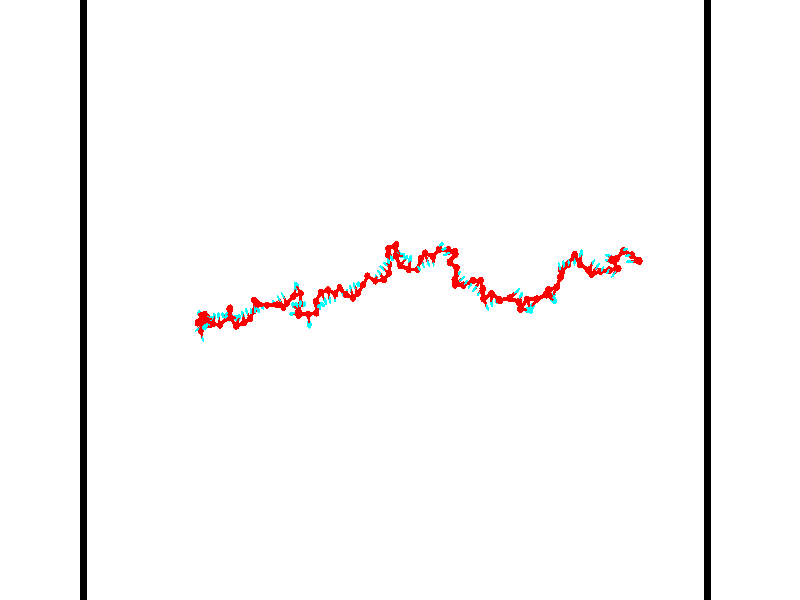 // switches for output
#declare DRAW_BASES = 1; // possible values are 0, 1; only relevant for DNA ribbons
#declare DRAW_BASES_TYPE = 3; // possible values are 1, 2, 3; only relevant for DNA ribbons
#declare DRAW_FOG = 0; // set to 1 to enable fog

#include "colors.inc"

#include "transforms.inc"
background { rgb <1, 1, 1>}

#default {
   normal{
       ripples 0.25
       frequency 0.20
       turbulence 0.2
       lambda 5
   }
	finish {
		phong 0.1
		phong_size 40.
	}
}

// original window dimensions: 1024x640


// camera settings

camera {
	sky <-0, 1, 0>
	up <-0, 1, 0>
	right 1.6 * <0.99995, 0, 0.00999983>
	location <54.4867, 55, 106.329>
	look_at <55, 55, 55.0001>
	direction <0.513302, 0, -51.3289>
	angle 67.0682
}


# declare cpy_camera_pos = <54.4867, 55, 106.329>;
# if (DRAW_FOG = 1)
fog {
	fog_type 2
	up vnormalize(cpy_camera_pos)
	color rgbt<1,1,1,0.3>
	distance 1e-5
	fog_alt 3e-3
	fog_offset 88
}
# end


// LIGHTS

# declare lum = 6;
global_settings {
	ambient_light rgb lum * <0.05, 0.05, 0.05>
	max_trace_level 15
}# declare cpy_direct_light_amount = 0.25;
light_source
{	1000 * <-0.98995, -1, 1.00995>,
	rgb lum * cpy_direct_light_amount
	parallel
}

light_source
{	1000 * <0.98995, 1, -1.00995>,
	rgb lum * cpy_direct_light_amount
	parallel
}

// strand 0

// nucleotide -1

// particle -1
sphere {
	<35.928722, 53.285664, 49.116119> 0.250000
	pigment { color rgbt <1,0,0,0> }
	no_shadow
}
cylinder {
	<36.299507, 53.432030, 49.149223>,  <36.521976, 53.519852, 49.169086>, 0.100000
	pigment { color rgbt <1,0,0,0> }
	no_shadow
}
cylinder {
	<36.299507, 53.432030, 49.149223>,  <35.928722, 53.285664, 49.116119>, 0.100000
	pigment { color rgbt <1,0,0,0> }
	no_shadow
}

// particle -1
sphere {
	<36.299507, 53.432030, 49.149223> 0.100000
	pigment { color rgbt <1,0,0,0> }
	no_shadow
}
sphere {
	0, 1
	scale<0.080000,0.200000,0.300000>
	matrix <-0.311148, 0.626607, 0.714528,
		0.209600, -0.688090, 0.694694,
		0.926960, 0.365918, 0.082762,
		36.577595, 53.541805, 49.174053>
	pigment { color rgbt <0,1,1,0> }
	no_shadow
}
cylinder {
	<36.137314, 53.186787, 49.807869>,  <35.928722, 53.285664, 49.116119>, 0.130000
	pigment { color rgbt <1,0,0,0> }
	no_shadow
}

// nucleotide -1

// particle -1
sphere {
	<36.137314, 53.186787, 49.807869> 0.250000
	pigment { color rgbt <1,0,0,0> }
	no_shadow
}
cylinder {
	<36.351921, 53.494030, 49.668068>,  <36.480686, 53.678375, 49.584187>, 0.100000
	pigment { color rgbt <1,0,0,0> }
	no_shadow
}
cylinder {
	<36.351921, 53.494030, 49.668068>,  <36.137314, 53.186787, 49.807869>, 0.100000
	pigment { color rgbt <1,0,0,0> }
	no_shadow
}

// particle -1
sphere {
	<36.351921, 53.494030, 49.668068> 0.100000
	pigment { color rgbt <1,0,0,0> }
	no_shadow
}
sphere {
	0, 1
	scale<0.080000,0.200000,0.300000>
	matrix <-0.345763, 0.577885, 0.739254,
		0.769799, -0.275782, 0.575633,
		0.536522, 0.768110, -0.349501,
		36.512878, 53.724464, 49.563217>
	pigment { color rgbt <0,1,1,0> }
	no_shadow
}
cylinder {
	<36.587734, 53.437721, 50.390339>,  <36.137314, 53.186787, 49.807869>, 0.130000
	pigment { color rgbt <1,0,0,0> }
	no_shadow
}

// nucleotide -1

// particle -1
sphere {
	<36.587734, 53.437721, 50.390339> 0.250000
	pigment { color rgbt <1,0,0,0> }
	no_shadow
}
cylinder {
	<36.465187, 53.745041, 50.165535>,  <36.391659, 53.929432, 50.030651>, 0.100000
	pigment { color rgbt <1,0,0,0> }
	no_shadow
}
cylinder {
	<36.465187, 53.745041, 50.165535>,  <36.587734, 53.437721, 50.390339>, 0.100000
	pigment { color rgbt <1,0,0,0> }
	no_shadow
}

// particle -1
sphere {
	<36.465187, 53.745041, 50.165535> 0.100000
	pigment { color rgbt <1,0,0,0> }
	no_shadow
}
sphere {
	0, 1
	scale<0.080000,0.200000,0.300000>
	matrix <-0.317685, 0.474027, 0.821203,
		0.897337, 0.430134, 0.098850,
		-0.306369, 0.768299, -0.562009,
		36.373276, 53.975533, 49.996933>
	pigment { color rgbt <0,1,1,0> }
	no_shadow
}
cylinder {
	<36.694027, 52.612907, 50.579639>,  <36.587734, 53.437721, 50.390339>, 0.130000
	pigment { color rgbt <1,0,0,0> }
	no_shadow
}

// nucleotide -1

// particle -1
sphere {
	<36.694027, 52.612907, 50.579639> 0.250000
	pigment { color rgbt <1,0,0,0> }
	no_shadow
}
cylinder {
	<36.721386, 52.279617, 50.360165>,  <36.737801, 52.079643, 50.228481>, 0.100000
	pigment { color rgbt <1,0,0,0> }
	no_shadow
}
cylinder {
	<36.721386, 52.279617, 50.360165>,  <36.694027, 52.612907, 50.579639>, 0.100000
	pigment { color rgbt <1,0,0,0> }
	no_shadow
}

// particle -1
sphere {
	<36.721386, 52.279617, 50.360165> 0.100000
	pigment { color rgbt <1,0,0,0> }
	no_shadow
}
sphere {
	0, 1
	scale<0.080000,0.200000,0.300000>
	matrix <-0.784005, -0.385007, 0.486934,
		-0.616974, 0.396869, -0.679587,
		0.068396, -0.833226, -0.548687,
		36.741905, 52.029648, 50.195560>
	pigment { color rgbt <0,1,1,0> }
	no_shadow
}
cylinder {
	<37.048573, 53.191025, 50.862980>,  <36.694027, 52.612907, 50.579639>, 0.130000
	pigment { color rgbt <1,0,0,0> }
	no_shadow
}

// nucleotide -1

// particle -1
sphere {
	<37.048573, 53.191025, 50.862980> 0.250000
	pigment { color rgbt <1,0,0,0> }
	no_shadow
}
cylinder {
	<36.754608, 52.943363, 50.973656>,  <36.578232, 52.794765, 51.040062>, 0.100000
	pigment { color rgbt <1,0,0,0> }
	no_shadow
}
cylinder {
	<36.754608, 52.943363, 50.973656>,  <37.048573, 53.191025, 50.862980>, 0.100000
	pigment { color rgbt <1,0,0,0> }
	no_shadow
}

// particle -1
sphere {
	<36.754608, 52.943363, 50.973656> 0.100000
	pigment { color rgbt <1,0,0,0> }
	no_shadow
}
sphere {
	0, 1
	scale<0.080000,0.200000,0.300000>
	matrix <-0.579127, 0.785268, 0.219012,
		-0.352876, 0.000717, -0.935670,
		-0.734908, -0.619156, 0.276687,
		36.534134, 52.757618, 51.056664>
	pigment { color rgbt <0,1,1,0> }
	no_shadow
}
cylinder {
	<37.733833, 53.089226, 51.185158>,  <37.048573, 53.191025, 50.862980>, 0.130000
	pigment { color rgbt <1,0,0,0> }
	no_shadow
}

// nucleotide -1

// particle -1
sphere {
	<37.733833, 53.089226, 51.185158> 0.250000
	pigment { color rgbt <1,0,0,0> }
	no_shadow
}
cylinder {
	<37.565067, 53.001213, 51.536968>,  <37.463806, 52.948406, 51.748055>, 0.100000
	pigment { color rgbt <1,0,0,0> }
	no_shadow
}
cylinder {
	<37.565067, 53.001213, 51.536968>,  <37.733833, 53.089226, 51.185158>, 0.100000
	pigment { color rgbt <1,0,0,0> }
	no_shadow
}

// particle -1
sphere {
	<37.565067, 53.001213, 51.536968> 0.100000
	pigment { color rgbt <1,0,0,0> }
	no_shadow
}
sphere {
	0, 1
	scale<0.080000,0.200000,0.300000>
	matrix <0.563354, 0.696470, 0.444479,
		-0.710365, 0.683020, -0.169900,
		-0.421918, -0.220029, 0.879530,
		37.438492, 52.935204, 51.800827>
	pigment { color rgbt <0,1,1,0> }
	no_shadow
}
cylinder {
	<37.616341, 53.679295, 51.538239>,  <37.733833, 53.089226, 51.185158>, 0.130000
	pigment { color rgbt <1,0,0,0> }
	no_shadow
}

// nucleotide -1

// particle -1
sphere {
	<37.616341, 53.679295, 51.538239> 0.250000
	pigment { color rgbt <1,0,0,0> }
	no_shadow
}
cylinder {
	<37.637928, 53.384041, 51.807236>,  <37.650879, 53.206890, 51.968632>, 0.100000
	pigment { color rgbt <1,0,0,0> }
	no_shadow
}
cylinder {
	<37.637928, 53.384041, 51.807236>,  <37.616341, 53.679295, 51.538239>, 0.100000
	pigment { color rgbt <1,0,0,0> }
	no_shadow
}

// particle -1
sphere {
	<37.637928, 53.384041, 51.807236> 0.100000
	pigment { color rgbt <1,0,0,0> }
	no_shadow
}
sphere {
	0, 1
	scale<0.080000,0.200000,0.300000>
	matrix <0.679622, 0.520565, 0.516842,
		-0.731575, 0.429147, 0.529746,
		0.053966, -0.738136, 0.672491,
		37.654118, 53.162601, 52.008984>
	pigment { color rgbt <0,1,1,0> }
	no_shadow
}
cylinder {
	<37.544945, 53.956078, 52.154510>,  <37.616341, 53.679295, 51.538239>, 0.130000
	pigment { color rgbt <1,0,0,0> }
	no_shadow
}

// nucleotide -1

// particle -1
sphere {
	<37.544945, 53.956078, 52.154510> 0.250000
	pigment { color rgbt <1,0,0,0> }
	no_shadow
}
cylinder {
	<37.741467, 53.611294, 52.204529>,  <37.859379, 53.404423, 52.234539>, 0.100000
	pigment { color rgbt <1,0,0,0> }
	no_shadow
}
cylinder {
	<37.741467, 53.611294, 52.204529>,  <37.544945, 53.956078, 52.154510>, 0.100000
	pigment { color rgbt <1,0,0,0> }
	no_shadow
}

// particle -1
sphere {
	<37.741467, 53.611294, 52.204529> 0.100000
	pigment { color rgbt <1,0,0,0> }
	no_shadow
}
sphere {
	0, 1
	scale<0.080000,0.200000,0.300000>
	matrix <0.747973, 0.491106, 0.446487,
		-0.446265, -0.125835, 0.886010,
		0.491309, -0.861963, 0.125042,
		37.888859, 53.352703, 52.242043>
	pigment { color rgbt <0,1,1,0> }
	no_shadow
}
cylinder {
	<37.522041, 53.867622, 52.852169>,  <37.544945, 53.956078, 52.154510>, 0.130000
	pigment { color rgbt <1,0,0,0> }
	no_shadow
}

// nucleotide -1

// particle -1
sphere {
	<37.522041, 53.867622, 52.852169> 0.250000
	pigment { color rgbt <1,0,0,0> }
	no_shadow
}
cylinder {
	<37.841892, 53.706882, 52.673679>,  <38.033802, 53.610439, 52.566586>, 0.100000
	pigment { color rgbt <1,0,0,0> }
	no_shadow
}
cylinder {
	<37.841892, 53.706882, 52.673679>,  <37.522041, 53.867622, 52.852169>, 0.100000
	pigment { color rgbt <1,0,0,0> }
	no_shadow
}

// particle -1
sphere {
	<37.841892, 53.706882, 52.673679> 0.100000
	pigment { color rgbt <1,0,0,0> }
	no_shadow
}
sphere {
	0, 1
	scale<0.080000,0.200000,0.300000>
	matrix <0.583172, 0.342433, 0.736648,
		-0.143216, -0.849270, 0.508163,
		0.799625, -0.401847, -0.446228,
		38.081779, 53.586330, 52.539810>
	pigment { color rgbt <0,1,1,0> }
	no_shadow
}
cylinder {
	<37.966801, 53.510590, 53.363247>,  <37.522041, 53.867622, 52.852169>, 0.130000
	pigment { color rgbt <1,0,0,0> }
	no_shadow
}

// nucleotide -1

// particle -1
sphere {
	<37.966801, 53.510590, 53.363247> 0.250000
	pigment { color rgbt <1,0,0,0> }
	no_shadow
}
cylinder {
	<38.206112, 53.579185, 53.050159>,  <38.349701, 53.620342, 52.862309>, 0.100000
	pigment { color rgbt <1,0,0,0> }
	no_shadow
}
cylinder {
	<38.206112, 53.579185, 53.050159>,  <37.966801, 53.510590, 53.363247>, 0.100000
	pigment { color rgbt <1,0,0,0> }
	no_shadow
}

// particle -1
sphere {
	<38.206112, 53.579185, 53.050159> 0.100000
	pigment { color rgbt <1,0,0,0> }
	no_shadow
}
sphere {
	0, 1
	scale<0.080000,0.200000,0.300000>
	matrix <0.749304, 0.226367, 0.622336,
		0.283906, -0.958827, 0.006932,
		0.598282, 0.171491, -0.782720,
		38.385597, 53.630630, 52.815342>
	pigment { color rgbt <0,1,1,0> }
	no_shadow
}
cylinder {
	<38.707169, 53.280548, 53.577293>,  <37.966801, 53.510590, 53.363247>, 0.130000
	pigment { color rgbt <1,0,0,0> }
	no_shadow
}

// nucleotide -1

// particle -1
sphere {
	<38.707169, 53.280548, 53.577293> 0.250000
	pigment { color rgbt <1,0,0,0> }
	no_shadow
}
cylinder {
	<38.700191, 53.571514, 53.302902>,  <38.696007, 53.746094, 53.138268>, 0.100000
	pigment { color rgbt <1,0,0,0> }
	no_shadow
}
cylinder {
	<38.700191, 53.571514, 53.302902>,  <38.707169, 53.280548, 53.577293>, 0.100000
	pigment { color rgbt <1,0,0,0> }
	no_shadow
}

// particle -1
sphere {
	<38.700191, 53.571514, 53.302902> 0.100000
	pigment { color rgbt <1,0,0,0> }
	no_shadow
}
sphere {
	0, 1
	scale<0.080000,0.200000,0.300000>
	matrix <0.875091, 0.342977, 0.341443,
		0.483645, -0.594337, -0.642535,
		-0.017442, 0.727413, -0.685978,
		38.694958, 53.789738, 53.097107>
	pigment { color rgbt <0,1,1,0> }
	no_shadow
}
cylinder {
	<39.145588, 53.150368, 52.987755>,  <38.707169, 53.280548, 53.577293>, 0.130000
	pigment { color rgbt <1,0,0,0> }
	no_shadow
}

// nucleotide -1

// particle -1
sphere {
	<39.145588, 53.150368, 52.987755> 0.250000
	pigment { color rgbt <1,0,0,0> }
	no_shadow
}
cylinder {
	<39.118355, 53.536694, 53.087811>,  <39.102016, 53.768490, 53.147842>, 0.100000
	pigment { color rgbt <1,0,0,0> }
	no_shadow
}
cylinder {
	<39.118355, 53.536694, 53.087811>,  <39.145588, 53.150368, 52.987755>, 0.100000
	pigment { color rgbt <1,0,0,0> }
	no_shadow
}

// particle -1
sphere {
	<39.118355, 53.536694, 53.087811> 0.100000
	pigment { color rgbt <1,0,0,0> }
	no_shadow
}
sphere {
	0, 1
	scale<0.080000,0.200000,0.300000>
	matrix <0.964532, -0.000372, 0.263967,
		0.255036, 0.259235, -0.931533,
		-0.068083, 0.965814, 0.250135,
		39.097931, 53.826439, 53.162849>
	pigment { color rgbt <0,1,1,0> }
	no_shadow
}
cylinder {
	<39.662804, 53.654739, 52.626110>,  <39.145588, 53.150368, 52.987755>, 0.130000
	pigment { color rgbt <1,0,0,0> }
	no_shadow
}

// nucleotide -1

// particle -1
sphere {
	<39.662804, 53.654739, 52.626110> 0.250000
	pigment { color rgbt <1,0,0,0> }
	no_shadow
}
cylinder {
	<39.570827, 53.793015, 52.990005>,  <39.515640, 53.875980, 53.208344>, 0.100000
	pigment { color rgbt <1,0,0,0> }
	no_shadow
}
cylinder {
	<39.570827, 53.793015, 52.990005>,  <39.662804, 53.654739, 52.626110>, 0.100000
	pigment { color rgbt <1,0,0,0> }
	no_shadow
}

// particle -1
sphere {
	<39.570827, 53.793015, 52.990005> 0.100000
	pigment { color rgbt <1,0,0,0> }
	no_shadow
}
sphere {
	0, 1
	scale<0.080000,0.200000,0.300000>
	matrix <0.973134, 0.092914, 0.210659,
		-0.011704, 0.933737, -0.357769,
		-0.229942, 0.345692, 0.909738,
		39.501846, 53.896721, 53.262928>
	pigment { color rgbt <0,1,1,0> }
	no_shadow
}
cylinder {
	<40.032192, 54.261238, 52.880108>,  <39.662804, 53.654739, 52.626110>, 0.130000
	pigment { color rgbt <1,0,0,0> }
	no_shadow
}

// nucleotide -1

// particle -1
sphere {
	<40.032192, 54.261238, 52.880108> 0.250000
	pigment { color rgbt <1,0,0,0> }
	no_shadow
}
cylinder {
	<39.923447, 54.037964, 53.193672>,  <39.858200, 53.903999, 53.381809>, 0.100000
	pigment { color rgbt <1,0,0,0> }
	no_shadow
}
cylinder {
	<39.923447, 54.037964, 53.193672>,  <40.032192, 54.261238, 52.880108>, 0.100000
	pigment { color rgbt <1,0,0,0> }
	no_shadow
}

// particle -1
sphere {
	<39.923447, 54.037964, 53.193672> 0.100000
	pigment { color rgbt <1,0,0,0> }
	no_shadow
}
sphere {
	0, 1
	scale<0.080000,0.200000,0.300000>
	matrix <0.947455, -0.012552, 0.319641,
		-0.168581, 0.829618, 0.532273,
		-0.271861, -0.558190, 0.783910,
		39.841888, 53.870506, 53.428844>
	pigment { color rgbt <0,1,1,0> }
	no_shadow
}
cylinder {
	<40.218117, 54.426910, 53.612595>,  <40.032192, 54.261238, 52.880108>, 0.130000
	pigment { color rgbt <1,0,0,0> }
	no_shadow
}

// nucleotide -1

// particle -1
sphere {
	<40.218117, 54.426910, 53.612595> 0.250000
	pigment { color rgbt <1,0,0,0> }
	no_shadow
}
cylinder {
	<40.192215, 54.031082, 53.664062>,  <40.176674, 53.793587, 53.694942>, 0.100000
	pigment { color rgbt <1,0,0,0> }
	no_shadow
}
cylinder {
	<40.192215, 54.031082, 53.664062>,  <40.218117, 54.426910, 53.612595>, 0.100000
	pigment { color rgbt <1,0,0,0> }
	no_shadow
}

// particle -1
sphere {
	<40.192215, 54.031082, 53.664062> 0.100000
	pigment { color rgbt <1,0,0,0> }
	no_shadow
}
sphere {
	0, 1
	scale<0.080000,0.200000,0.300000>
	matrix <0.815816, 0.021756, 0.577901,
		-0.574674, 0.142392, 0.805900,
		-0.064755, -0.989571, 0.128668,
		40.172787, 53.734211, 53.702663>
	pigment { color rgbt <0,1,1,0> }
	no_shadow
}
cylinder {
	<40.349411, 54.351551, 54.333305>,  <40.218117, 54.426910, 53.612595>, 0.130000
	pigment { color rgbt <1,0,0,0> }
	no_shadow
}

// nucleotide -1

// particle -1
sphere {
	<40.349411, 54.351551, 54.333305> 0.250000
	pigment { color rgbt <1,0,0,0> }
	no_shadow
}
cylinder {
	<40.425308, 54.013039, 54.134186>,  <40.470844, 53.809933, 54.014713>, 0.100000
	pigment { color rgbt <1,0,0,0> }
	no_shadow
}
cylinder {
	<40.425308, 54.013039, 54.134186>,  <40.349411, 54.351551, 54.333305>, 0.100000
	pigment { color rgbt <1,0,0,0> }
	no_shadow
}

// particle -1
sphere {
	<40.425308, 54.013039, 54.134186> 0.100000
	pigment { color rgbt <1,0,0,0> }
	no_shadow
}
sphere {
	0, 1
	scale<0.080000,0.200000,0.300000>
	matrix <0.907641, -0.042159, 0.417625,
		-0.374415, -0.531065, 0.760121,
		0.189740, -0.846282, -0.497801,
		40.482231, 53.759155, 53.984844>
	pigment { color rgbt <0,1,1,0> }
	no_shadow
}
cylinder {
	<40.545132, 53.738605, 54.737396>,  <40.349411, 54.351551, 54.333305>, 0.130000
	pigment { color rgbt <1,0,0,0> }
	no_shadow
}

// nucleotide -1

// particle -1
sphere {
	<40.545132, 53.738605, 54.737396> 0.250000
	pigment { color rgbt <1,0,0,0> }
	no_shadow
}
cylinder {
	<40.720104, 53.724846, 54.377960>,  <40.825089, 53.716591, 54.162296>, 0.100000
	pigment { color rgbt <1,0,0,0> }
	no_shadow
}
cylinder {
	<40.720104, 53.724846, 54.377960>,  <40.545132, 53.738605, 54.737396>, 0.100000
	pigment { color rgbt <1,0,0,0> }
	no_shadow
}

// particle -1
sphere {
	<40.720104, 53.724846, 54.377960> 0.100000
	pigment { color rgbt <1,0,0,0> }
	no_shadow
}
sphere {
	0, 1
	scale<0.080000,0.200000,0.300000>
	matrix <0.890238, 0.157691, 0.427329,
		0.126998, -0.986889, 0.099608,
		0.437433, -0.034405, -0.898593,
		40.851334, 53.714523, 54.108383>
	pigment { color rgbt <0,1,1,0> }
	no_shadow
}
cylinder {
	<41.017803, 53.135010, 54.626255>,  <40.545132, 53.738605, 54.737396>, 0.130000
	pigment { color rgbt <1,0,0,0> }
	no_shadow
}

// nucleotide -1

// particle -1
sphere {
	<41.017803, 53.135010, 54.626255> 0.250000
	pigment { color rgbt <1,0,0,0> }
	no_shadow
}
cylinder {
	<41.090897, 53.487663, 54.452209>,  <41.134750, 53.699257, 54.347782>, 0.100000
	pigment { color rgbt <1,0,0,0> }
	no_shadow
}
cylinder {
	<41.090897, 53.487663, 54.452209>,  <41.017803, 53.135010, 54.626255>, 0.100000
	pigment { color rgbt <1,0,0,0> }
	no_shadow
}

// particle -1
sphere {
	<41.090897, 53.487663, 54.452209> 0.100000
	pigment { color rgbt <1,0,0,0> }
	no_shadow
}
sphere {
	0, 1
	scale<0.080000,0.200000,0.300000>
	matrix <0.747146, 0.163140, 0.644328,
		0.639048, -0.442834, -0.628900,
		0.182731, 0.881637, -0.435116,
		41.145718, 53.752155, 54.321674>
	pigment { color rgbt <0,1,1,0> }
	no_shadow
}
cylinder {
	<41.733307, 53.392097, 54.780270>,  <41.017803, 53.135010, 54.626255>, 0.130000
	pigment { color rgbt <1,0,0,0> }
	no_shadow
}

// nucleotide -1

// particle -1
sphere {
	<41.733307, 53.392097, 54.780270> 0.250000
	pigment { color rgbt <1,0,0,0> }
	no_shadow
}
cylinder {
	<41.617126, 53.732811, 54.605865>,  <41.547417, 53.937237, 54.501221>, 0.100000
	pigment { color rgbt <1,0,0,0> }
	no_shadow
}
cylinder {
	<41.617126, 53.732811, 54.605865>,  <41.733307, 53.392097, 54.780270>, 0.100000
	pigment { color rgbt <1,0,0,0> }
	no_shadow
}

// particle -1
sphere {
	<41.617126, 53.732811, 54.605865> 0.100000
	pigment { color rgbt <1,0,0,0> }
	no_shadow
}
sphere {
	0, 1
	scale<0.080000,0.200000,0.300000>
	matrix <0.846774, 0.441009, 0.297462,
		0.445658, -0.282806, -0.849358,
		-0.290451, 0.851781, -0.436012,
		41.529991, 53.988346, 54.475063>
	pigment { color rgbt <0,1,1,0> }
	no_shadow
}
cylinder {
	<42.078388, 53.655659, 54.133373>,  <41.733307, 53.392097, 54.780270>, 0.130000
	pigment { color rgbt <1,0,0,0> }
	no_shadow
}

// nucleotide -1

// particle -1
sphere {
	<42.078388, 53.655659, 54.133373> 0.250000
	pigment { color rgbt <1,0,0,0> }
	no_shadow
}
cylinder {
	<41.962193, 53.956245, 54.370323>,  <41.892475, 54.136597, 54.512493>, 0.100000
	pigment { color rgbt <1,0,0,0> }
	no_shadow
}
cylinder {
	<41.962193, 53.956245, 54.370323>,  <42.078388, 53.655659, 54.133373>, 0.100000
	pigment { color rgbt <1,0,0,0> }
	no_shadow
}

// particle -1
sphere {
	<41.962193, 53.956245, 54.370323> 0.100000
	pigment { color rgbt <1,0,0,0> }
	no_shadow
}
sphere {
	0, 1
	scale<0.080000,0.200000,0.300000>
	matrix <0.956491, 0.245649, 0.157422,
		-0.027219, 0.612334, -0.790131,
		-0.290489, 0.751468, 0.592378,
		41.875046, 54.181686, 54.548038>
	pigment { color rgbt <0,1,1,0> }
	no_shadow
}
cylinder {
	<42.350182, 54.214439, 53.931023>,  <42.078388, 53.655659, 54.133373>, 0.130000
	pigment { color rgbt <1,0,0,0> }
	no_shadow
}

// nucleotide -1

// particle -1
sphere {
	<42.350182, 54.214439, 53.931023> 0.250000
	pigment { color rgbt <1,0,0,0> }
	no_shadow
}
cylinder {
	<42.306953, 54.211323, 54.328667>,  <42.281017, 54.209454, 54.567253>, 0.100000
	pigment { color rgbt <1,0,0,0> }
	no_shadow
}
cylinder {
	<42.306953, 54.211323, 54.328667>,  <42.350182, 54.214439, 53.931023>, 0.100000
	pigment { color rgbt <1,0,0,0> }
	no_shadow
}

// particle -1
sphere {
	<42.306953, 54.211323, 54.328667> 0.100000
	pigment { color rgbt <1,0,0,0> }
	no_shadow
}
sphere {
	0, 1
	scale<0.080000,0.200000,0.300000>
	matrix <0.983721, 0.143580, 0.108064,
		-0.143576, 0.989608, -0.007852,
		-0.108069, -0.007791, 0.994113,
		42.274532, 54.208984, 54.626900>
	pigment { color rgbt <0,1,1,0> }
	no_shadow
}
cylinder {
	<42.595337, 54.903111, 54.324673>,  <42.350182, 54.214439, 53.931023>, 0.130000
	pigment { color rgbt <1,0,0,0> }
	no_shadow
}

// nucleotide -1

// particle -1
sphere {
	<42.595337, 54.903111, 54.324673> 0.250000
	pigment { color rgbt <1,0,0,0> }
	no_shadow
}
cylinder {
	<42.619186, 54.570179, 54.545097>,  <42.633495, 54.370419, 54.677353>, 0.100000
	pigment { color rgbt <1,0,0,0> }
	no_shadow
}
cylinder {
	<42.619186, 54.570179, 54.545097>,  <42.595337, 54.903111, 54.324673>, 0.100000
	pigment { color rgbt <1,0,0,0> }
	no_shadow
}

// particle -1
sphere {
	<42.619186, 54.570179, 54.545097> 0.100000
	pigment { color rgbt <1,0,0,0> }
	no_shadow
}
sphere {
	0, 1
	scale<0.080000,0.200000,0.300000>
	matrix <0.955491, 0.207372, 0.209842,
		-0.288933, 0.514024, 0.807650,
		0.059621, -0.832332, 0.551062,
		42.637074, 54.320480, 54.710415>
	pigment { color rgbt <0,1,1,0> }
	no_shadow
}
cylinder {
	<42.638931, 54.987564, 55.086704>,  <42.595337, 54.903111, 54.324673>, 0.130000
	pigment { color rgbt <1,0,0,0> }
	no_shadow
}

// nucleotide -1

// particle -1
sphere {
	<42.638931, 54.987564, 55.086704> 0.250000
	pigment { color rgbt <1,0,0,0> }
	no_shadow
}
cylinder {
	<42.805847, 54.631176, 55.015106>,  <42.905998, 54.417343, 54.972145>, 0.100000
	pigment { color rgbt <1,0,0,0> }
	no_shadow
}
cylinder {
	<42.805847, 54.631176, 55.015106>,  <42.638931, 54.987564, 55.086704>, 0.100000
	pigment { color rgbt <1,0,0,0> }
	no_shadow
}

// particle -1
sphere {
	<42.805847, 54.631176, 55.015106> 0.100000
	pigment { color rgbt <1,0,0,0> }
	no_shadow
}
sphere {
	0, 1
	scale<0.080000,0.200000,0.300000>
	matrix <0.875167, 0.340924, 0.343299,
		-0.244844, -0.299910, 0.922012,
		0.417294, -0.890969, -0.178998,
		42.931034, 54.363884, 54.961407>
	pigment { color rgbt <0,1,1,0> }
	no_shadow
}
cylinder {
	<43.071732, 54.746986, 55.702774>,  <42.638931, 54.987564, 55.086704>, 0.130000
	pigment { color rgbt <1,0,0,0> }
	no_shadow
}

// nucleotide -1

// particle -1
sphere {
	<43.071732, 54.746986, 55.702774> 0.250000
	pigment { color rgbt <1,0,0,0> }
	no_shadow
}
cylinder {
	<43.215855, 54.609917, 55.355728>,  <43.302330, 54.527676, 55.147499>, 0.100000
	pigment { color rgbt <1,0,0,0> }
	no_shadow
}
cylinder {
	<43.215855, 54.609917, 55.355728>,  <43.071732, 54.746986, 55.702774>, 0.100000
	pigment { color rgbt <1,0,0,0> }
	no_shadow
}

// particle -1
sphere {
	<43.215855, 54.609917, 55.355728> 0.100000
	pigment { color rgbt <1,0,0,0> }
	no_shadow
}
sphere {
	0, 1
	scale<0.080000,0.200000,0.300000>
	matrix <0.865846, 0.468945, 0.174360,
		0.347115, -0.814043, 0.465667,
		0.360309, -0.342673, -0.867613,
		43.323948, 54.507114, 55.095444>
	pigment { color rgbt <0,1,1,0> }
	no_shadow
}
cylinder {
	<43.857807, 54.641190, 55.746017>,  <43.071732, 54.746986, 55.702774>, 0.130000
	pigment { color rgbt <1,0,0,0> }
	no_shadow
}

// nucleotide -1

// particle -1
sphere {
	<43.857807, 54.641190, 55.746017> 0.250000
	pigment { color rgbt <1,0,0,0> }
	no_shadow
}
cylinder {
	<43.803421, 54.619095, 55.350349>,  <43.770790, 54.605839, 55.112949>, 0.100000
	pigment { color rgbt <1,0,0,0> }
	no_shadow
}
cylinder {
	<43.803421, 54.619095, 55.350349>,  <43.857807, 54.641190, 55.746017>, 0.100000
	pigment { color rgbt <1,0,0,0> }
	no_shadow
}

// particle -1
sphere {
	<43.803421, 54.619095, 55.350349> 0.100000
	pigment { color rgbt <1,0,0,0> }
	no_shadow
}
sphere {
	0, 1
	scale<0.080000,0.200000,0.300000>
	matrix <0.844154, 0.516160, -0.144856,
		0.518573, -0.854709, -0.023545,
		-0.135963, -0.055243, -0.989172,
		43.762630, 54.602524, 55.053596>
	pigment { color rgbt <0,1,1,0> }
	no_shadow
}
cylinder {
	<44.665913, 54.673679, 55.551430>,  <43.857807, 54.641190, 55.746017>, 0.130000
	pigment { color rgbt <1,0,0,0> }
	no_shadow
}

// nucleotide -1

// particle -1
sphere {
	<44.665913, 54.673679, 55.551430> 0.250000
	pigment { color rgbt <1,0,0,0> }
	no_shadow
}
cylinder {
	<44.442734, 54.768822, 55.233406>,  <44.308826, 54.825909, 55.042591>, 0.100000
	pigment { color rgbt <1,0,0,0> }
	no_shadow
}
cylinder {
	<44.442734, 54.768822, 55.233406>,  <44.665913, 54.673679, 55.551430>, 0.100000
	pigment { color rgbt <1,0,0,0> }
	no_shadow
}

// particle -1
sphere {
	<44.442734, 54.768822, 55.233406> 0.100000
	pigment { color rgbt <1,0,0,0> }
	no_shadow
}
sphere {
	0, 1
	scale<0.080000,0.200000,0.300000>
	matrix <0.738341, 0.579665, -0.344733,
		0.378870, -0.779367, -0.499044,
		-0.557952, 0.237855, -0.795056,
		44.275349, 54.840179, 54.994888>
	pigment { color rgbt <0,1,1,0> }
	no_shadow
}
cylinder {
	<45.088520, 54.486351, 54.941673>,  <44.665913, 54.673679, 55.551430>, 0.130000
	pigment { color rgbt <1,0,0,0> }
	no_shadow
}

// nucleotide -1

// particle -1
sphere {
	<45.088520, 54.486351, 54.941673> 0.250000
	pigment { color rgbt <1,0,0,0> }
	no_shadow
}
cylinder {
	<44.871864, 54.821663, 54.916618>,  <44.741871, 55.022850, 54.901585>, 0.100000
	pigment { color rgbt <1,0,0,0> }
	no_shadow
}
cylinder {
	<44.871864, 54.821663, 54.916618>,  <45.088520, 54.486351, 54.941673>, 0.100000
	pigment { color rgbt <1,0,0,0> }
	no_shadow
}

// particle -1
sphere {
	<44.871864, 54.821663, 54.916618> 0.100000
	pigment { color rgbt <1,0,0,0> }
	no_shadow
}
sphere {
	0, 1
	scale<0.080000,0.200000,0.300000>
	matrix <0.828516, 0.519764, -0.208341,
		-0.142092, -0.164740, -0.976048,
		-0.541637, 0.838276, -0.062636,
		44.709373, 55.073147, 54.897827>
	pigment { color rgbt <0,1,1,0> }
	no_shadow
}
cylinder {
	<45.276619, 54.773144, 54.324314>,  <45.088520, 54.486351, 54.941673>, 0.130000
	pigment { color rgbt <1,0,0,0> }
	no_shadow
}

// nucleotide -1

// particle -1
sphere {
	<45.276619, 54.773144, 54.324314> 0.250000
	pigment { color rgbt <1,0,0,0> }
	no_shadow
}
cylinder {
	<45.127228, 55.074646, 54.540596>,  <45.037594, 55.255547, 54.670364>, 0.100000
	pigment { color rgbt <1,0,0,0> }
	no_shadow
}
cylinder {
	<45.127228, 55.074646, 54.540596>,  <45.276619, 54.773144, 54.324314>, 0.100000
	pigment { color rgbt <1,0,0,0> }
	no_shadow
}

// particle -1
sphere {
	<45.127228, 55.074646, 54.540596> 0.100000
	pigment { color rgbt <1,0,0,0> }
	no_shadow
}
sphere {
	0, 1
	scale<0.080000,0.200000,0.300000>
	matrix <0.806679, 0.551697, -0.211894,
		-0.458023, 0.357037, -0.814088,
		-0.373476, 0.753760, 0.540704,
		45.015186, 55.300774, 54.702808>
	pigment { color rgbt <0,1,1,0> }
	no_shadow
}
cylinder {
	<45.763195, 55.255432, 53.936161>,  <45.276619, 54.773144, 54.324314>, 0.130000
	pigment { color rgbt <1,0,0,0> }
	no_shadow
}

// nucleotide -1

// particle -1
sphere {
	<45.763195, 55.255432, 53.936161> 0.250000
	pigment { color rgbt <1,0,0,0> }
	no_shadow
}
cylinder {
	<45.903275, 55.618500, 53.843636>,  <45.987324, 55.836338, 53.788120>, 0.100000
	pigment { color rgbt <1,0,0,0> }
	no_shadow
}
cylinder {
	<45.903275, 55.618500, 53.843636>,  <45.763195, 55.255432, 53.936161>, 0.100000
	pigment { color rgbt <1,0,0,0> }
	no_shadow
}

// particle -1
sphere {
	<45.903275, 55.618500, 53.843636> 0.100000
	pigment { color rgbt <1,0,0,0> }
	no_shadow
}
sphere {
	0, 1
	scale<0.080000,0.200000,0.300000>
	matrix <-0.045206, 0.263041, 0.963725,
		0.935584, -0.327038, 0.133148,
		0.350198, 0.907665, -0.231312,
		46.008335, 55.890800, 53.774242>
	pigment { color rgbt <0,1,1,0> }
	no_shadow
}
cylinder {
	<46.461987, 55.469547, 54.241959>,  <45.763195, 55.255432, 53.936161>, 0.130000
	pigment { color rgbt <1,0,0,0> }
	no_shadow
}

// nucleotide -1

// particle -1
sphere {
	<46.461987, 55.469547, 54.241959> 0.250000
	pigment { color rgbt <1,0,0,0> }
	no_shadow
}
cylinder {
	<46.233654, 55.795219, 54.199509>,  <46.096657, 55.990623, 54.174038>, 0.100000
	pigment { color rgbt <1,0,0,0> }
	no_shadow
}
cylinder {
	<46.233654, 55.795219, 54.199509>,  <46.461987, 55.469547, 54.241959>, 0.100000
	pigment { color rgbt <1,0,0,0> }
	no_shadow
}

// particle -1
sphere {
	<46.233654, 55.795219, 54.199509> 0.100000
	pigment { color rgbt <1,0,0,0> }
	no_shadow
}
sphere {
	0, 1
	scale<0.080000,0.200000,0.300000>
	matrix <-0.007732, 0.123918, 0.992263,
		0.821034, 0.567232, -0.064440,
		-0.570828, 0.814182, -0.106127,
		46.062405, 56.039474, 54.167671>
	pigment { color rgbt <0,1,1,0> }
	no_shadow
}
cylinder {
	<46.405830, 54.712067, 54.038761>,  <46.461987, 55.469547, 54.241959>, 0.130000
	pigment { color rgbt <1,0,0,0> }
	no_shadow
}

// nucleotide -1

// particle -1
sphere {
	<46.405830, 54.712067, 54.038761> 0.250000
	pigment { color rgbt <1,0,0,0> }
	no_shadow
}
cylinder {
	<46.648022, 54.705212, 54.357033>,  <46.793335, 54.701099, 54.547997>, 0.100000
	pigment { color rgbt <1,0,0,0> }
	no_shadow
}
cylinder {
	<46.648022, 54.705212, 54.357033>,  <46.405830, 54.712067, 54.038761>, 0.100000
	pigment { color rgbt <1,0,0,0> }
	no_shadow
}

// particle -1
sphere {
	<46.648022, 54.705212, 54.357033> 0.100000
	pigment { color rgbt <1,0,0,0> }
	no_shadow
}
sphere {
	0, 1
	scale<0.080000,0.200000,0.300000>
	matrix <-0.776349, 0.207317, 0.595233,
		-0.175159, -0.978124, 0.112221,
		0.605477, -0.017138, 0.795679,
		46.829666, 54.700069, 54.595737>
	pigment { color rgbt <0,1,1,0> }
	no_shadow
}
cylinder {
	<46.246716, 54.166622, 54.503429>,  <46.405830, 54.712067, 54.038761>, 0.130000
	pigment { color rgbt <1,0,0,0> }
	no_shadow
}

// nucleotide -1

// particle -1
sphere {
	<46.246716, 54.166622, 54.503429> 0.250000
	pigment { color rgbt <1,0,0,0> }
	no_shadow
}
cylinder {
	<46.386261, 54.491196, 54.690994>,  <46.469990, 54.685940, 54.803532>, 0.100000
	pigment { color rgbt <1,0,0,0> }
	no_shadow
}
cylinder {
	<46.386261, 54.491196, 54.690994>,  <46.246716, 54.166622, 54.503429>, 0.100000
	pigment { color rgbt <1,0,0,0> }
	no_shadow
}

// particle -1
sphere {
	<46.386261, 54.491196, 54.690994> 0.100000
	pigment { color rgbt <1,0,0,0> }
	no_shadow
}
sphere {
	0, 1
	scale<0.080000,0.200000,0.300000>
	matrix <-0.770840, -0.036119, 0.636005,
		0.533009, -0.583333, 0.612882,
		0.348866, 0.811430, 0.468907,
		46.490921, 54.734623, 54.831665>
	pigment { color rgbt <0,1,1,0> }
	no_shadow
}
cylinder {
	<46.417767, 53.908672, 55.219017>,  <46.246716, 54.166622, 54.503429>, 0.130000
	pigment { color rgbt <1,0,0,0> }
	no_shadow
}

// nucleotide -1

// particle -1
sphere {
	<46.417767, 53.908672, 55.219017> 0.250000
	pigment { color rgbt <1,0,0,0> }
	no_shadow
}
cylinder {
	<46.314541, 54.295109, 55.215767>,  <46.252605, 54.526970, 55.213818>, 0.100000
	pigment { color rgbt <1,0,0,0> }
	no_shadow
}
cylinder {
	<46.314541, 54.295109, 55.215767>,  <46.417767, 53.908672, 55.219017>, 0.100000
	pigment { color rgbt <1,0,0,0> }
	no_shadow
}

// particle -1
sphere {
	<46.314541, 54.295109, 55.215767> 0.100000
	pigment { color rgbt <1,0,0,0> }
	no_shadow
}
sphere {
	0, 1
	scale<0.080000,0.200000,0.300000>
	matrix <-0.568397, -0.145020, 0.809873,
		0.781236, 0.213612, 0.586550,
		-0.258060, 0.966095, -0.008121,
		46.237122, 54.584938, 55.213329>
	pigment { color rgbt <0,1,1,0> }
	no_shadow
}
cylinder {
	<46.581509, 54.180943, 55.926018>,  <46.417767, 53.908672, 55.219017>, 0.130000
	pigment { color rgbt <1,0,0,0> }
	no_shadow
}

// nucleotide -1

// particle -1
sphere {
	<46.581509, 54.180943, 55.926018> 0.250000
	pigment { color rgbt <1,0,0,0> }
	no_shadow
}
cylinder {
	<46.304600, 54.435059, 55.789101>,  <46.138454, 54.587528, 55.706951>, 0.100000
	pigment { color rgbt <1,0,0,0> }
	no_shadow
}
cylinder {
	<46.304600, 54.435059, 55.789101>,  <46.581509, 54.180943, 55.926018>, 0.100000
	pigment { color rgbt <1,0,0,0> }
	no_shadow
}

// particle -1
sphere {
	<46.304600, 54.435059, 55.789101> 0.100000
	pigment { color rgbt <1,0,0,0> }
	no_shadow
}
sphere {
	0, 1
	scale<0.080000,0.200000,0.300000>
	matrix <-0.467641, -0.033684, 0.883276,
		0.549607, 0.771538, 0.320407,
		-0.692274, 0.635291, -0.342290,
		46.096916, 54.625645, 55.686413>
	pigment { color rgbt <0,1,1,0> }
	no_shadow
}
cylinder {
	<46.693935, 54.008514, 56.609470>,  <46.581509, 54.180943, 55.926018>, 0.130000
	pigment { color rgbt <1,0,0,0> }
	no_shadow
}

// nucleotide -1

// particle -1
sphere {
	<46.693935, 54.008514, 56.609470> 0.250000
	pigment { color rgbt <1,0,0,0> }
	no_shadow
}
cylinder {
	<46.408588, 54.045090, 56.887390>,  <46.237381, 54.067036, 57.054142>, 0.100000
	pigment { color rgbt <1,0,0,0> }
	no_shadow
}
cylinder {
	<46.408588, 54.045090, 56.887390>,  <46.693935, 54.008514, 56.609470>, 0.100000
	pigment { color rgbt <1,0,0,0> }
	no_shadow
}

// particle -1
sphere {
	<46.408588, 54.045090, 56.887390> 0.100000
	pigment { color rgbt <1,0,0,0> }
	no_shadow
}
sphere {
	0, 1
	scale<0.080000,0.200000,0.300000>
	matrix <0.361607, -0.801234, 0.476723,
		0.600286, 0.591323, 0.538512,
		-0.713371, 0.091440, 0.694795,
		46.194576, 54.072521, 57.095829>
	pigment { color rgbt <0,1,1,0> }
	no_shadow
}
cylinder {
	<47.414017, 54.024178, 56.505959>,  <46.693935, 54.008514, 56.609470>, 0.130000
	pigment { color rgbt <1,0,0,0> }
	no_shadow
}

// nucleotide -1

// particle -1
sphere {
	<47.414017, 54.024178, 56.505959> 0.250000
	pigment { color rgbt <1,0,0,0> }
	no_shadow
}
cylinder {
	<47.475231, 53.631680, 56.552849>,  <47.511959, 53.396183, 56.580982>, 0.100000
	pigment { color rgbt <1,0,0,0> }
	no_shadow
}
cylinder {
	<47.475231, 53.631680, 56.552849>,  <47.414017, 54.024178, 56.505959>, 0.100000
	pigment { color rgbt <1,0,0,0> }
	no_shadow
}

// particle -1
sphere {
	<47.475231, 53.631680, 56.552849> 0.100000
	pigment { color rgbt <1,0,0,0> }
	no_shadow
}
sphere {
	0, 1
	scale<0.080000,0.200000,0.300000>
	matrix <-0.192916, 0.086677, 0.977379,
		-0.969207, -0.172191, -0.176032,
		0.153038, -0.981243, 0.117226,
		47.521141, 53.337307, 56.588017>
	pigment { color rgbt <0,1,1,0> }
	no_shadow
}
cylinder {
	<48.052330, 54.109058, 56.183540>,  <47.414017, 54.024178, 56.505959>, 0.130000
	pigment { color rgbt <1,0,0,0> }
	no_shadow
}

// nucleotide -1

// particle -1
sphere {
	<48.052330, 54.109058, 56.183540> 0.250000
	pigment { color rgbt <1,0,0,0> }
	no_shadow
}
cylinder {
	<48.218922, 54.345333, 56.459984>,  <48.318874, 54.487099, 56.625851>, 0.100000
	pigment { color rgbt <1,0,0,0> }
	no_shadow
}
cylinder {
	<48.218922, 54.345333, 56.459984>,  <48.052330, 54.109058, 56.183540>, 0.100000
	pigment { color rgbt <1,0,0,0> }
	no_shadow
}

// particle -1
sphere {
	<48.218922, 54.345333, 56.459984> 0.100000
	pigment { color rgbt <1,0,0,0> }
	no_shadow
}
sphere {
	0, 1
	scale<0.080000,0.200000,0.300000>
	matrix <0.563292, 0.429033, -0.706140,
		-0.713618, 0.683387, -0.154048,
		0.416476, 0.590688, 0.691112,
		48.343864, 54.522541, 56.667316>
	pigment { color rgbt <0,1,1,0> }
	no_shadow
}
cylinder {
	<47.981602, 54.911861, 56.036465>,  <48.052330, 54.109058, 56.183540>, 0.130000
	pigment { color rgbt <1,0,0,0> }
	no_shadow
}

// nucleotide -1

// particle -1
sphere {
	<47.981602, 54.911861, 56.036465> 0.250000
	pigment { color rgbt <1,0,0,0> }
	no_shadow
}
cylinder {
	<48.305248, 54.785908, 56.234932>,  <48.499435, 54.710335, 56.354012>, 0.100000
	pigment { color rgbt <1,0,0,0> }
	no_shadow
}
cylinder {
	<48.305248, 54.785908, 56.234932>,  <47.981602, 54.911861, 56.036465>, 0.100000
	pigment { color rgbt <1,0,0,0> }
	no_shadow
}

// particle -1
sphere {
	<48.305248, 54.785908, 56.234932> 0.100000
	pigment { color rgbt <1,0,0,0> }
	no_shadow
}
sphere {
	0, 1
	scale<0.080000,0.200000,0.300000>
	matrix <0.585861, 0.498116, -0.639255,
		-0.045859, 0.807916, 0.587510,
		0.809113, -0.314884, 0.496170,
		48.547981, 54.691441, 56.383781>
	pigment { color rgbt <0,1,1,0> }
	no_shadow
}
cylinder {
	<48.419590, 55.526585, 56.030998>,  <47.981602, 54.911861, 56.036465>, 0.130000
	pigment { color rgbt <1,0,0,0> }
	no_shadow
}

// nucleotide -1

// particle -1
sphere {
	<48.419590, 55.526585, 56.030998> 0.250000
	pigment { color rgbt <1,0,0,0> }
	no_shadow
}
cylinder {
	<48.620384, 55.183460, 56.075111>,  <48.740860, 54.977585, 56.101578>, 0.100000
	pigment { color rgbt <1,0,0,0> }
	no_shadow
}
cylinder {
	<48.620384, 55.183460, 56.075111>,  <48.419590, 55.526585, 56.030998>, 0.100000
	pigment { color rgbt <1,0,0,0> }
	no_shadow
}

// particle -1
sphere {
	<48.620384, 55.183460, 56.075111> 0.100000
	pigment { color rgbt <1,0,0,0> }
	no_shadow
}
sphere {
	0, 1
	scale<0.080000,0.200000,0.300000>
	matrix <0.691591, 0.321568, -0.646758,
		0.519335, 0.400934, 0.754680,
		0.501988, -0.857815, 0.110281,
		48.770981, 54.926117, 56.108196>
	pigment { color rgbt <0,1,1,0> }
	no_shadow
}
cylinder {
	<49.001541, 55.695087, 56.166264>,  <48.419590, 55.526585, 56.030998>, 0.130000
	pigment { color rgbt <1,0,0,0> }
	no_shadow
}

// nucleotide -1

// particle -1
sphere {
	<49.001541, 55.695087, 56.166264> 0.250000
	pigment { color rgbt <1,0,0,0> }
	no_shadow
}
cylinder {
	<49.085190, 55.310814, 56.093216>,  <49.135380, 55.080250, 56.049385>, 0.100000
	pigment { color rgbt <1,0,0,0> }
	no_shadow
}
cylinder {
	<49.085190, 55.310814, 56.093216>,  <49.001541, 55.695087, 56.166264>, 0.100000
	pigment { color rgbt <1,0,0,0> }
	no_shadow
}

// particle -1
sphere {
	<49.085190, 55.310814, 56.093216> 0.100000
	pigment { color rgbt <1,0,0,0> }
	no_shadow
}
sphere {
	0, 1
	scale<0.080000,0.200000,0.300000>
	matrix <0.815229, 0.274408, -0.510001,
		0.540064, -0.042226, 0.840564,
		0.209122, -0.960686, -0.182622,
		49.147926, 55.022610, 56.038429>
	pigment { color rgbt <0,1,1,0> }
	no_shadow
}
cylinder {
	<49.659340, 55.414238, 56.600494>,  <49.001541, 55.695087, 56.166264>, 0.130000
	pigment { color rgbt <1,0,0,0> }
	no_shadow
}

// nucleotide -1

// particle -1
sphere {
	<49.659340, 55.414238, 56.600494> 0.250000
	pigment { color rgbt <1,0,0,0> }
	no_shadow
}
cylinder {
	<49.609074, 55.205658, 56.262901>,  <49.578915, 55.080509, 56.060345>, 0.100000
	pigment { color rgbt <1,0,0,0> }
	no_shadow
}
cylinder {
	<49.609074, 55.205658, 56.262901>,  <49.659340, 55.414238, 56.600494>, 0.100000
	pigment { color rgbt <1,0,0,0> }
	no_shadow
}

// particle -1
sphere {
	<49.609074, 55.205658, 56.262901> 0.100000
	pigment { color rgbt <1,0,0,0> }
	no_shadow
}
sphere {
	0, 1
	scale<0.080000,0.200000,0.300000>
	matrix <0.964392, 0.135347, -0.227219,
		0.232713, -0.842481, 0.485871,
		-0.125666, -0.521447, -0.843979,
		49.571373, 55.049225, 56.009708>
	pigment { color rgbt <0,1,1,0> }
	no_shadow
}
cylinder {
	<49.959862, 55.858959, 56.017635>,  <49.659340, 55.414238, 56.600494>, 0.130000
	pigment { color rgbt <1,0,0,0> }
	no_shadow
}

// nucleotide -1

// particle -1
sphere {
	<49.959862, 55.858959, 56.017635> 0.250000
	pigment { color rgbt <1,0,0,0> }
	no_shadow
}
cylinder {
	<50.078182, 55.620956, 55.718712>,  <50.149174, 55.478153, 55.539356>, 0.100000
	pigment { color rgbt <1,0,0,0> }
	no_shadow
}
cylinder {
	<50.078182, 55.620956, 55.718712>,  <49.959862, 55.858959, 56.017635>, 0.100000
	pigment { color rgbt <1,0,0,0> }
	no_shadow
}

// particle -1
sphere {
	<50.078182, 55.620956, 55.718712> 0.100000
	pigment { color rgbt <1,0,0,0> }
	no_shadow
}
sphere {
	0, 1
	scale<0.080000,0.200000,0.300000>
	matrix <0.955001, 0.166347, 0.245565,
		-0.021801, -0.786319, 0.617436,
		0.295801, -0.595005, -0.747309,
		50.166924, 55.442455, 55.494518>
	pigment { color rgbt <0,1,1,0> }
	no_shadow
}
cylinder {
	<50.501358, 55.358994, 56.201378>,  <49.959862, 55.858959, 56.017635>, 0.130000
	pigment { color rgbt <1,0,0,0> }
	no_shadow
}

// nucleotide -1

// particle -1
sphere {
	<50.501358, 55.358994, 56.201378> 0.250000
	pigment { color rgbt <1,0,0,0> }
	no_shadow
}
cylinder {
	<50.521320, 55.493889, 55.825340>,  <50.533298, 55.574825, 55.599716>, 0.100000
	pigment { color rgbt <1,0,0,0> }
	no_shadow
}
cylinder {
	<50.521320, 55.493889, 55.825340>,  <50.501358, 55.358994, 56.201378>, 0.100000
	pigment { color rgbt <1,0,0,0> }
	no_shadow
}

// particle -1
sphere {
	<50.521320, 55.493889, 55.825340> 0.100000
	pigment { color rgbt <1,0,0,0> }
	no_shadow
}
sphere {
	0, 1
	scale<0.080000,0.200000,0.300000>
	matrix <0.906755, 0.379294, 0.184202,
		0.418693, -0.861629, -0.286864,
		0.049908, 0.337240, -0.940095,
		50.536293, 55.595062, 55.543312>
	pigment { color rgbt <0,1,1,0> }
	no_shadow
}
cylinder {
	<51.066956, 55.138145, 55.730595>,  <50.501358, 55.358994, 56.201378>, 0.130000
	pigment { color rgbt <1,0,0,0> }
	no_shadow
}

// nucleotide -1

// particle -1
sphere {
	<51.066956, 55.138145, 55.730595> 0.250000
	pigment { color rgbt <1,0,0,0> }
	no_shadow
}
cylinder {
	<50.945621, 55.516663, 55.685852>,  <50.872822, 55.743774, 55.659008>, 0.100000
	pigment { color rgbt <1,0,0,0> }
	no_shadow
}
cylinder {
	<50.945621, 55.516663, 55.685852>,  <51.066956, 55.138145, 55.730595>, 0.100000
	pigment { color rgbt <1,0,0,0> }
	no_shadow
}

// particle -1
sphere {
	<50.945621, 55.516663, 55.685852> 0.100000
	pigment { color rgbt <1,0,0,0> }
	no_shadow
}
sphere {
	0, 1
	scale<0.080000,0.200000,0.300000>
	matrix <0.898040, 0.323154, 0.298489,
		0.318606, -0.009909, -0.947836,
		-0.303339, 0.946294, -0.111857,
		50.854618, 55.800552, 55.652294>
	pigment { color rgbt <0,1,1,0> }
	no_shadow
}
cylinder {
	<51.439182, 55.470097, 55.320148>,  <51.066956, 55.138145, 55.730595>, 0.130000
	pigment { color rgbt <1,0,0,0> }
	no_shadow
}

// nucleotide -1

// particle -1
sphere {
	<51.439182, 55.470097, 55.320148> 0.250000
	pigment { color rgbt <1,0,0,0> }
	no_shadow
}
cylinder {
	<51.282909, 55.773018, 55.529472>,  <51.189144, 55.954769, 55.655067>, 0.100000
	pigment { color rgbt <1,0,0,0> }
	no_shadow
}
cylinder {
	<51.282909, 55.773018, 55.529472>,  <51.439182, 55.470097, 55.320148>, 0.100000
	pigment { color rgbt <1,0,0,0> }
	no_shadow
}

// particle -1
sphere {
	<51.282909, 55.773018, 55.529472> 0.100000
	pigment { color rgbt <1,0,0,0> }
	no_shadow
}
sphere {
	0, 1
	scale<0.080000,0.200000,0.300000>
	matrix <0.901387, 0.199413, 0.384364,
		0.186724, 0.621874, -0.760530,
		-0.390686, 0.757302, 0.523314,
		51.165703, 56.000210, 55.686466>
	pigment { color rgbt <0,1,1,0> }
	no_shadow
}
cylinder {
	<51.902405, 56.085342, 55.220627>,  <51.439182, 55.470097, 55.320148>, 0.130000
	pigment { color rgbt <1,0,0,0> }
	no_shadow
}

// nucleotide -1

// particle -1
sphere {
	<51.902405, 56.085342, 55.220627> 0.250000
	pigment { color rgbt <1,0,0,0> }
	no_shadow
}
cylinder {
	<51.691223, 56.094582, 55.560211>,  <51.564514, 56.100124, 55.763962>, 0.100000
	pigment { color rgbt <1,0,0,0> }
	no_shadow
}
cylinder {
	<51.691223, 56.094582, 55.560211>,  <51.902405, 56.085342, 55.220627>, 0.100000
	pigment { color rgbt <1,0,0,0> }
	no_shadow
}

// particle -1
sphere {
	<51.691223, 56.094582, 55.560211> 0.100000
	pigment { color rgbt <1,0,0,0> }
	no_shadow
}
sphere {
	0, 1
	scale<0.080000,0.200000,0.300000>
	matrix <0.849226, 0.024632, 0.527455,
		-0.008727, 0.999430, -0.032622,
		-0.527958, 0.023100, 0.848956,
		51.532837, 56.101513, 55.814899>
	pigment { color rgbt <0,1,1,0> }
	no_shadow
}
cylinder {
	<52.259670, 56.674370, 55.649311>,  <51.902405, 56.085342, 55.220627>, 0.130000
	pigment { color rgbt <1,0,0,0> }
	no_shadow
}

// nucleotide -1

// particle -1
sphere {
	<52.259670, 56.674370, 55.649311> 0.250000
	pigment { color rgbt <1,0,0,0> }
	no_shadow
}
cylinder {
	<52.468014, 56.559784, 55.327652>,  <52.593021, 56.491032, 55.134659>, 0.100000
	pigment { color rgbt <1,0,0,0> }
	no_shadow
}
cylinder {
	<52.468014, 56.559784, 55.327652>,  <52.259670, 56.674370, 55.649311>, 0.100000
	pigment { color rgbt <1,0,0,0> }
	no_shadow
}

// particle -1
sphere {
	<52.468014, 56.559784, 55.327652> 0.100000
	pigment { color rgbt <1,0,0,0> }
	no_shadow
}
sphere {
	0, 1
	scale<0.080000,0.200000,0.300000>
	matrix <0.731994, 0.634539, 0.248083,
		0.439195, -0.717845, 0.540191,
		0.520857, -0.286460, -0.804144,
		52.624271, 56.473846, 55.086411>
	pigment { color rgbt <0,1,1,0> }
	no_shadow
}
cylinder {
	<52.924099, 56.323780, 55.895462>,  <52.259670, 56.674370, 55.649311>, 0.130000
	pigment { color rgbt <1,0,0,0> }
	no_shadow
}

// nucleotide -1

// particle -1
sphere {
	<52.924099, 56.323780, 55.895462> 0.250000
	pigment { color rgbt <1,0,0,0> }
	no_shadow
}
cylinder {
	<52.971310, 56.487026, 55.533356>,  <52.999638, 56.584972, 55.316090>, 0.100000
	pigment { color rgbt <1,0,0,0> }
	no_shadow
}
cylinder {
	<52.971310, 56.487026, 55.533356>,  <52.924099, 56.323780, 55.895462>, 0.100000
	pigment { color rgbt <1,0,0,0> }
	no_shadow
}

// particle -1
sphere {
	<52.971310, 56.487026, 55.533356> 0.100000
	pigment { color rgbt <1,0,0,0> }
	no_shadow
}
sphere {
	0, 1
	scale<0.080000,0.200000,0.300000>
	matrix <0.767501, 0.540966, 0.343944,
		0.630089, -0.735389, -0.249383,
		0.118025, 0.408117, -0.905268,
		53.006718, 56.609463, 55.261776>
	pigment { color rgbt <0,1,1,0> }
	no_shadow
}
cylinder {
	<53.661179, 56.411167, 55.733555>,  <52.924099, 56.323780, 55.895462>, 0.130000
	pigment { color rgbt <1,0,0,0> }
	no_shadow
}

// nucleotide -1

// particle -1
sphere {
	<53.661179, 56.411167, 55.733555> 0.250000
	pigment { color rgbt <1,0,0,0> }
	no_shadow
}
cylinder {
	<53.444897, 56.691437, 55.547356>,  <53.315128, 56.859600, 55.435635>, 0.100000
	pigment { color rgbt <1,0,0,0> }
	no_shadow
}
cylinder {
	<53.444897, 56.691437, 55.547356>,  <53.661179, 56.411167, 55.733555>, 0.100000
	pigment { color rgbt <1,0,0,0> }
	no_shadow
}

// particle -1
sphere {
	<53.444897, 56.691437, 55.547356> 0.100000
	pigment { color rgbt <1,0,0,0> }
	no_shadow
}
sphere {
	0, 1
	scale<0.080000,0.200000,0.300000>
	matrix <0.640678, 0.701612, 0.311884,
		0.545131, -0.129600, -0.828273,
		-0.540707, 0.700674, -0.465503,
		53.282684, 56.901638, 55.407703>
	pigment { color rgbt <0,1,1,0> }
	no_shadow
}
cylinder {
	<54.079533, 56.885460, 55.351456>,  <53.661179, 56.411167, 55.733555>, 0.130000
	pigment { color rgbt <1,0,0,0> }
	no_shadow
}

// nucleotide -1

// particle -1
sphere {
	<54.079533, 56.885460, 55.351456> 0.250000
	pigment { color rgbt <1,0,0,0> }
	no_shadow
}
cylinder {
	<53.749836, 57.086197, 55.456360>,  <53.552017, 57.206638, 55.519302>, 0.100000
	pigment { color rgbt <1,0,0,0> }
	no_shadow
}
cylinder {
	<53.749836, 57.086197, 55.456360>,  <54.079533, 56.885460, 55.351456>, 0.100000
	pigment { color rgbt <1,0,0,0> }
	no_shadow
}

// particle -1
sphere {
	<53.749836, 57.086197, 55.456360> 0.100000
	pigment { color rgbt <1,0,0,0> }
	no_shadow
}
sphere {
	0, 1
	scale<0.080000,0.200000,0.300000>
	matrix <0.565772, 0.710998, 0.417592,
		0.023098, 0.492577, -0.869962,
		-0.824238, 0.501846, 0.262264,
		53.502563, 57.236752, 55.535038>
	pigment { color rgbt <0,1,1,0> }
	no_shadow
}
cylinder {
	<54.081757, 57.522720, 55.042080>,  <54.079533, 56.885460, 55.351456>, 0.130000
	pigment { color rgbt <1,0,0,0> }
	no_shadow
}

// nucleotide -1

// particle -1
sphere {
	<54.081757, 57.522720, 55.042080> 0.250000
	pigment { color rgbt <1,0,0,0> }
	no_shadow
}
cylinder {
	<53.896442, 57.514149, 55.396461>,  <53.785255, 57.509007, 55.609089>, 0.100000
	pigment { color rgbt <1,0,0,0> }
	no_shadow
}
cylinder {
	<53.896442, 57.514149, 55.396461>,  <54.081757, 57.522720, 55.042080>, 0.100000
	pigment { color rgbt <1,0,0,0> }
	no_shadow
}

// particle -1
sphere {
	<53.896442, 57.514149, 55.396461> 0.100000
	pigment { color rgbt <1,0,0,0> }
	no_shadow
}
sphere {
	0, 1
	scale<0.080000,0.200000,0.300000>
	matrix <0.602889, 0.725098, 0.332804,
		-0.649532, 0.688313, -0.323007,
		-0.463285, -0.021430, 0.885950,
		53.757458, 57.507721, 55.662247>
	pigment { color rgbt <0,1,1,0> }
	no_shadow
}
cylinder {
	<53.975620, 58.196915, 55.324284>,  <54.081757, 57.522720, 55.042080>, 0.130000
	pigment { color rgbt <1,0,0,0> }
	no_shadow
}

// nucleotide -1

// particle -1
sphere {
	<53.975620, 58.196915, 55.324284> 0.250000
	pigment { color rgbt <1,0,0,0> }
	no_shadow
}
cylinder {
	<54.000481, 57.930328, 55.621460>,  <54.015396, 57.770378, 55.799767>, 0.100000
	pigment { color rgbt <1,0,0,0> }
	no_shadow
}
cylinder {
	<54.000481, 57.930328, 55.621460>,  <53.975620, 58.196915, 55.324284>, 0.100000
	pigment { color rgbt <1,0,0,0> }
	no_shadow
}

// particle -1
sphere {
	<54.000481, 57.930328, 55.621460> 0.100000
	pigment { color rgbt <1,0,0,0> }
	no_shadow
}
sphere {
	0, 1
	scale<0.080000,0.200000,0.300000>
	matrix <0.725697, 0.541212, 0.424797,
		-0.685201, 0.512748, 0.517289,
		0.062149, -0.666467, 0.742939,
		54.019127, 57.730389, 55.844341>
	pigment { color rgbt <0,1,1,0> }
	no_shadow
}
cylinder {
	<54.018002, 58.581165, 55.922489>,  <53.975620, 58.196915, 55.324284>, 0.130000
	pigment { color rgbt <1,0,0,0> }
	no_shadow
}

// nucleotide -1

// particle -1
sphere {
	<54.018002, 58.581165, 55.922489> 0.250000
	pigment { color rgbt <1,0,0,0> }
	no_shadow
}
cylinder {
	<54.169838, 58.219494, 56.000839>,  <54.260941, 58.002491, 56.047848>, 0.100000
	pigment { color rgbt <1,0,0,0> }
	no_shadow
}
cylinder {
	<54.169838, 58.219494, 56.000839>,  <54.018002, 58.581165, 55.922489>, 0.100000
	pigment { color rgbt <1,0,0,0> }
	no_shadow
}

// particle -1
sphere {
	<54.169838, 58.219494, 56.000839> 0.100000
	pigment { color rgbt <1,0,0,0> }
	no_shadow
}
sphere {
	0, 1
	scale<0.080000,0.200000,0.300000>
	matrix <0.744710, 0.424247, 0.515190,
		-0.548923, -0.049695, 0.834394,
		0.379592, -0.904182, 0.195871,
		54.283714, 57.948238, 56.059601>
	pigment { color rgbt <0,1,1,0> }
	no_shadow
}
cylinder {
	<54.681149, 58.829067, 56.222713>,  <54.018002, 58.581165, 55.922489>, 0.130000
	pigment { color rgbt <1,0,0,0> }
	no_shadow
}

// nucleotide -1

// particle -1
sphere {
	<54.681149, 58.829067, 56.222713> 0.250000
	pigment { color rgbt <1,0,0,0> }
	no_shadow
}
cylinder {
	<54.644012, 58.431343, 56.243584>,  <54.621731, 58.192707, 56.256104>, 0.100000
	pigment { color rgbt <1,0,0,0> }
	no_shadow
}
cylinder {
	<54.644012, 58.431343, 56.243584>,  <54.681149, 58.829067, 56.222713>, 0.100000
	pigment { color rgbt <1,0,0,0> }
	no_shadow
}

// particle -1
sphere {
	<54.644012, 58.431343, 56.243584> 0.100000
	pigment { color rgbt <1,0,0,0> }
	no_shadow
}
sphere {
	0, 1
	scale<0.080000,0.200000,0.300000>
	matrix <0.768749, -0.038281, 0.638404,
		-0.632776, 0.099378, 0.767931,
		-0.092840, -0.994313, 0.052173,
		54.616161, 58.133049, 56.259235>
	pigment { color rgbt <0,1,1,0> }
	no_shadow
}
cylinder {
	<54.598530, 58.640800, 56.958397>,  <54.681149, 58.829067, 56.222713>, 0.130000
	pigment { color rgbt <1,0,0,0> }
	no_shadow
}

// nucleotide -1

// particle -1
sphere {
	<54.598530, 58.640800, 56.958397> 0.250000
	pigment { color rgbt <1,0,0,0> }
	no_shadow
}
cylinder {
	<54.780067, 58.380711, 56.714684>,  <54.888992, 58.224655, 56.568455>, 0.100000
	pigment { color rgbt <1,0,0,0> }
	no_shadow
}
cylinder {
	<54.780067, 58.380711, 56.714684>,  <54.598530, 58.640800, 56.958397>, 0.100000
	pigment { color rgbt <1,0,0,0> }
	no_shadow
}

// particle -1
sphere {
	<54.780067, 58.380711, 56.714684> 0.100000
	pigment { color rgbt <1,0,0,0> }
	no_shadow
}
sphere {
	0, 1
	scale<0.080000,0.200000,0.300000>
	matrix <0.737964, -0.108967, 0.665984,
		-0.499431, -0.751888, 0.430387,
		0.453848, -0.650224, -0.609288,
		54.916222, 58.185642, 56.531898>
	pigment { color rgbt <0,1,1,0> }
	no_shadow
}
cylinder {
	<54.627773, 57.975986, 57.260754>,  <54.598530, 58.640800, 56.958397>, 0.130000
	pigment { color rgbt <1,0,0,0> }
	no_shadow
}

// nucleotide -1

// particle -1
sphere {
	<54.627773, 57.975986, 57.260754> 0.250000
	pigment { color rgbt <1,0,0,0> }
	no_shadow
}
cylinder {
	<54.945328, 58.007126, 57.019531>,  <55.135860, 58.025810, 56.874798>, 0.100000
	pigment { color rgbt <1,0,0,0> }
	no_shadow
}
cylinder {
	<54.945328, 58.007126, 57.019531>,  <54.627773, 57.975986, 57.260754>, 0.100000
	pigment { color rgbt <1,0,0,0> }
	no_shadow
}

// particle -1
sphere {
	<54.945328, 58.007126, 57.019531> 0.100000
	pigment { color rgbt <1,0,0,0> }
	no_shadow
}
sphere {
	0, 1
	scale<0.080000,0.200000,0.300000>
	matrix <0.580172, -0.393900, 0.712912,
		-0.182043, -0.915851, -0.357881,
		0.793890, 0.077852, -0.603057,
		55.183495, 58.030483, 56.838615>
	pigment { color rgbt <0,1,1,0> }
	no_shadow
}
cylinder {
	<55.005043, 57.321644, 57.323673>,  <54.627773, 57.975986, 57.260754>, 0.130000
	pigment { color rgbt <1,0,0,0> }
	no_shadow
}

// nucleotide -1

// particle -1
sphere {
	<55.005043, 57.321644, 57.323673> 0.250000
	pigment { color rgbt <1,0,0,0> }
	no_shadow
}
cylinder {
	<55.252647, 57.607040, 57.192368>,  <55.401211, 57.778278, 57.113583>, 0.100000
	pigment { color rgbt <1,0,0,0> }
	no_shadow
}
cylinder {
	<55.252647, 57.607040, 57.192368>,  <55.005043, 57.321644, 57.323673>, 0.100000
	pigment { color rgbt <1,0,0,0> }
	no_shadow
}

// particle -1
sphere {
	<55.252647, 57.607040, 57.192368> 0.100000
	pigment { color rgbt <1,0,0,0> }
	no_shadow
}
sphere {
	0, 1
	scale<0.080000,0.200000,0.300000>
	matrix <0.733471, -0.375734, 0.566431,
		0.280803, -0.591400, -0.755908,
		0.619007, 0.713492, -0.328267,
		55.438351, 57.821087, 57.093887>
	pigment { color rgbt <0,1,1,0> }
	no_shadow
}
cylinder {
	<55.697006, 57.072735, 57.163059>,  <55.005043, 57.321644, 57.323673>, 0.130000
	pigment { color rgbt <1,0,0,0> }
	no_shadow
}

// nucleotide -1

// particle -1
sphere {
	<55.697006, 57.072735, 57.163059> 0.250000
	pigment { color rgbt <1,0,0,0> }
	no_shadow
}
cylinder {
	<55.758965, 57.457745, 57.252098>,  <55.796139, 57.688751, 57.305523>, 0.100000
	pigment { color rgbt <1,0,0,0> }
	no_shadow
}
cylinder {
	<55.758965, 57.457745, 57.252098>,  <55.697006, 57.072735, 57.163059>, 0.100000
	pigment { color rgbt <1,0,0,0> }
	no_shadow
}

// particle -1
sphere {
	<55.758965, 57.457745, 57.252098> 0.100000
	pigment { color rgbt <1,0,0,0> }
	no_shadow
}
sphere {
	0, 1
	scale<0.080000,0.200000,0.300000>
	matrix <0.672007, -0.267809, 0.690424,
		0.724166, 0.042645, -0.688306,
		0.154891, 0.962528, 0.222596,
		55.805431, 57.746502, 57.318878>
	pigment { color rgbt <0,1,1,0> }
	no_shadow
}
cylinder {
	<56.406597, 57.063267, 57.213863>,  <55.697006, 57.072735, 57.163059>, 0.130000
	pigment { color rgbt <1,0,0,0> }
	no_shadow
}

// nucleotide -1

// particle -1
sphere {
	<56.406597, 57.063267, 57.213863> 0.250000
	pigment { color rgbt <1,0,0,0> }
	no_shadow
}
cylinder {
	<56.467331, 57.086380, 57.608551>,  <56.503769, 57.100250, 57.845364>, 0.100000
	pigment { color rgbt <1,0,0,0> }
	no_shadow
}
cylinder {
	<56.467331, 57.086380, 57.608551>,  <56.406597, 57.063267, 57.213863>, 0.100000
	pigment { color rgbt <1,0,0,0> }
	no_shadow
}

// particle -1
sphere {
	<56.467331, 57.086380, 57.608551> 0.100000
	pigment { color rgbt <1,0,0,0> }
	no_shadow
}
sphere {
	0, 1
	scale<0.080000,0.200000,0.300000>
	matrix <0.797028, 0.583233, -0.156799,
		-0.584546, 0.810247, 0.042496,
		0.151831, 0.057786, 0.986716,
		56.512878, 57.103718, 57.904564>
	pigment { color rgbt <0,1,1,0> }
	no_shadow
}
cylinder {
	<56.651985, 57.811012, 57.252144>,  <56.406597, 57.063267, 57.213863>, 0.130000
	pigment { color rgbt <1,0,0,0> }
	no_shadow
}

// nucleotide -1

// particle -1
sphere {
	<56.651985, 57.811012, 57.252144> 0.250000
	pigment { color rgbt <1,0,0,0> }
	no_shadow
}
cylinder {
	<56.758110, 57.550167, 57.536217>,  <56.821785, 57.393661, 57.706661>, 0.100000
	pigment { color rgbt <1,0,0,0> }
	no_shadow
}
cylinder {
	<56.758110, 57.550167, 57.536217>,  <56.651985, 57.811012, 57.252144>, 0.100000
	pigment { color rgbt <1,0,0,0> }
	no_shadow
}

// particle -1
sphere {
	<56.758110, 57.550167, 57.536217> 0.100000
	pigment { color rgbt <1,0,0,0> }
	no_shadow
}
sphere {
	0, 1
	scale<0.080000,0.200000,0.300000>
	matrix <0.897826, 0.435592, 0.064564,
		-0.351452, 0.620489, 0.701052,
		0.265311, -0.652114, 0.710181,
		56.837704, 57.354534, 57.749271>
	pigment { color rgbt <0,1,1,0> }
	no_shadow
}
cylinder {
	<56.993275, 58.137955, 57.792126>,  <56.651985, 57.811012, 57.252144>, 0.130000
	pigment { color rgbt <1,0,0,0> }
	no_shadow
}

// nucleotide -1

// particle -1
sphere {
	<56.993275, 58.137955, 57.792126> 0.250000
	pigment { color rgbt <1,0,0,0> }
	no_shadow
}
cylinder {
	<57.135872, 57.769375, 57.730362>,  <57.221432, 57.548225, 57.693302>, 0.100000
	pigment { color rgbt <1,0,0,0> }
	no_shadow
}
cylinder {
	<57.135872, 57.769375, 57.730362>,  <56.993275, 58.137955, 57.792126>, 0.100000
	pigment { color rgbt <1,0,0,0> }
	no_shadow
}

// particle -1
sphere {
	<57.135872, 57.769375, 57.730362> 0.100000
	pigment { color rgbt <1,0,0,0> }
	no_shadow
}
sphere {
	0, 1
	scale<0.080000,0.200000,0.300000>
	matrix <0.909943, 0.379914, -0.166342,
		0.211938, -0.081204, 0.973904,
		0.356492, -0.921450, -0.154410,
		57.242821, 57.492939, 57.684040>
	pigment { color rgbt <0,1,1,0> }
	no_shadow
}
cylinder {
	<57.598511, 57.893394, 58.228783>,  <56.993275, 58.137955, 57.792126>, 0.130000
	pigment { color rgbt <1,0,0,0> }
	no_shadow
}

// nucleotide -1

// particle -1
sphere {
	<57.598511, 57.893394, 58.228783> 0.250000
	pigment { color rgbt <1,0,0,0> }
	no_shadow
}
cylinder {
	<57.640610, 57.651535, 57.912979>,  <57.665871, 57.506420, 57.723495>, 0.100000
	pigment { color rgbt <1,0,0,0> }
	no_shadow
}
cylinder {
	<57.640610, 57.651535, 57.912979>,  <57.598511, 57.893394, 58.228783>, 0.100000
	pigment { color rgbt <1,0,0,0> }
	no_shadow
}

// particle -1
sphere {
	<57.640610, 57.651535, 57.912979> 0.100000
	pigment { color rgbt <1,0,0,0> }
	no_shadow
}
sphere {
	0, 1
	scale<0.080000,0.200000,0.300000>
	matrix <0.989633, 0.141696, 0.023413,
		0.097713, -0.783787, 0.613294,
		0.105252, -0.604649, -0.789507,
		57.672184, 57.470139, 57.676128>
	pigment { color rgbt <0,1,1,0> }
	no_shadow
}
cylinder {
	<58.096924, 58.368382, 58.058517>,  <57.598511, 57.893394, 58.228783>, 0.130000
	pigment { color rgbt <1,0,0,0> }
	no_shadow
}

// nucleotide -1

// particle -1
sphere {
	<58.096924, 58.368382, 58.058517> 0.250000
	pigment { color rgbt <1,0,0,0> }
	no_shadow
}
cylinder {
	<58.175484, 58.524971, 58.418114>,  <58.222618, 58.618923, 58.633869>, 0.100000
	pigment { color rgbt <1,0,0,0> }
	no_shadow
}
cylinder {
	<58.175484, 58.524971, 58.418114>,  <58.096924, 58.368382, 58.058517>, 0.100000
	pigment { color rgbt <1,0,0,0> }
	no_shadow
}

// particle -1
sphere {
	<58.175484, 58.524971, 58.418114> 0.100000
	pigment { color rgbt <1,0,0,0> }
	no_shadow
}
sphere {
	0, 1
	scale<0.080000,0.200000,0.300000>
	matrix <0.095628, -0.920119, 0.379785,
		0.975851, 0.011381, -0.218143,
		0.196395, 0.391474, 0.898987,
		58.234402, 58.642414, 58.687809>
	pigment { color rgbt <0,1,1,0> }
	no_shadow
}
cylinder {
	<58.811440, 58.327530, 58.267368>,  <58.096924, 58.368382, 58.058517>, 0.130000
	pigment { color rgbt <1,0,0,0> }
	no_shadow
}

// nucleotide -1

// particle -1
sphere {
	<58.811440, 58.327530, 58.267368> 0.250000
	pigment { color rgbt <1,0,0,0> }
	no_shadow
}
cylinder {
	<58.593307, 58.332855, 58.602615>,  <58.462429, 58.336048, 58.803764>, 0.100000
	pigment { color rgbt <1,0,0,0> }
	no_shadow
}
cylinder {
	<58.593307, 58.332855, 58.602615>,  <58.811440, 58.327530, 58.267368>, 0.100000
	pigment { color rgbt <1,0,0,0> }
	no_shadow
}

// particle -1
sphere {
	<58.593307, 58.332855, 58.602615> 0.100000
	pigment { color rgbt <1,0,0,0> }
	no_shadow
}
sphere {
	0, 1
	scale<0.080000,0.200000,0.300000>
	matrix <0.370877, -0.892846, 0.255494,
		0.751711, 0.450166, 0.481955,
		-0.545326, 0.013311, 0.838118,
		58.429710, 58.336849, 58.854050>
	pigment { color rgbt <0,1,1,0> }
	no_shadow
}
cylinder {
	<59.289253, 58.188511, 58.816792>,  <58.811440, 58.327530, 58.267368>, 0.130000
	pigment { color rgbt <1,0,0,0> }
	no_shadow
}

// nucleotide -1

// particle -1
sphere {
	<59.289253, 58.188511, 58.816792> 0.250000
	pigment { color rgbt <1,0,0,0> }
	no_shadow
}
cylinder {
	<58.911591, 58.084351, 58.897545>,  <58.684994, 58.021854, 58.945999>, 0.100000
	pigment { color rgbt <1,0,0,0> }
	no_shadow
}
cylinder {
	<58.911591, 58.084351, 58.897545>,  <59.289253, 58.188511, 58.816792>, 0.100000
	pigment { color rgbt <1,0,0,0> }
	no_shadow
}

// particle -1
sphere {
	<58.911591, 58.084351, 58.897545> 0.100000
	pigment { color rgbt <1,0,0,0> }
	no_shadow
}
sphere {
	0, 1
	scale<0.080000,0.200000,0.300000>
	matrix <0.300076, -0.932627, 0.200405,
		0.136097, 0.249794, 0.958687,
		-0.944157, -0.260404, 0.201885,
		58.628342, 58.006229, 58.958111>
	pigment { color rgbt <0,1,1,0> }
	no_shadow
}
cylinder {
	<59.253380, 57.956841, 59.503807>,  <59.289253, 58.188511, 58.816792>, 0.130000
	pigment { color rgbt <1,0,0,0> }
	no_shadow
}

// nucleotide -1

// particle -1
sphere {
	<59.253380, 57.956841, 59.503807> 0.250000
	pigment { color rgbt <1,0,0,0> }
	no_shadow
}
cylinder {
	<59.011314, 57.765362, 59.249367>,  <58.866074, 57.650475, 59.096703>, 0.100000
	pigment { color rgbt <1,0,0,0> }
	no_shadow
}
cylinder {
	<59.011314, 57.765362, 59.249367>,  <59.253380, 57.956841, 59.503807>, 0.100000
	pigment { color rgbt <1,0,0,0> }
	no_shadow
}

// particle -1
sphere {
	<59.011314, 57.765362, 59.249367> 0.100000
	pigment { color rgbt <1,0,0,0> }
	no_shadow
}
sphere {
	0, 1
	scale<0.080000,0.200000,0.300000>
	matrix <0.319036, -0.877884, 0.357123,
		-0.729378, 0.013178, 0.683984,
		-0.605165, -0.478693, -0.636105,
		58.829765, 57.621754, 59.058537>
	pigment { color rgbt <0,1,1,0> }
	no_shadow
}
cylinder {
	<58.795071, 57.435516, 59.776093>,  <59.253380, 57.956841, 59.503807>, 0.130000
	pigment { color rgbt <1,0,0,0> }
	no_shadow
}

// nucleotide -1

// particle -1
sphere {
	<58.795071, 57.435516, 59.776093> 0.250000
	pigment { color rgbt <1,0,0,0> }
	no_shadow
}
cylinder {
	<58.901398, 57.374321, 59.395370>,  <58.965195, 57.337605, 59.166939>, 0.100000
	pigment { color rgbt <1,0,0,0> }
	no_shadow
}
cylinder {
	<58.901398, 57.374321, 59.395370>,  <58.795071, 57.435516, 59.776093>, 0.100000
	pigment { color rgbt <1,0,0,0> }
	no_shadow
}

// particle -1
sphere {
	<58.901398, 57.374321, 59.395370> 0.100000
	pigment { color rgbt <1,0,0,0> }
	no_shadow
}
sphere {
	0, 1
	scale<0.080000,0.200000,0.300000>
	matrix <0.656968, -0.693808, 0.294998,
		-0.705501, -0.703723, -0.083922,
		0.265822, -0.152988, -0.951805,
		58.981144, 57.328426, 59.109829>
	pigment { color rgbt <0,1,1,0> }
	no_shadow
}
cylinder {
	<59.297737, 57.064053, 59.973640>,  <58.795071, 57.435516, 59.776093>, 0.130000
	pigment { color rgbt <1,0,0,0> }
	no_shadow
}

// nucleotide -1

// particle -1
sphere {
	<59.297737, 57.064053, 59.973640> 0.250000
	pigment { color rgbt <1,0,0,0> }
	no_shadow
}
cylinder {
	<59.295494, 57.061874, 59.573654>,  <59.294147, 57.060570, 59.333660>, 0.100000
	pigment { color rgbt <1,0,0,0> }
	no_shadow
}
cylinder {
	<59.295494, 57.061874, 59.573654>,  <59.297737, 57.064053, 59.973640>, 0.100000
	pigment { color rgbt <1,0,0,0> }
	no_shadow
}

// particle -1
sphere {
	<59.295494, 57.061874, 59.573654> 0.100000
	pigment { color rgbt <1,0,0,0> }
	no_shadow
}
sphere {
	0, 1
	scale<0.080000,0.200000,0.300000>
	matrix <0.653673, -0.756777, 0.000451,
		-0.756756, -0.653650, 0.007807,
		-0.005613, -0.005445, -0.999969,
		59.293812, 57.060242, 59.273663>
	pigment { color rgbt <0,1,1,0> }
	no_shadow
}
cylinder {
	<59.178986, 56.327297, 59.721901>,  <59.297737, 57.064053, 59.973640>, 0.130000
	pigment { color rgbt <1,0,0,0> }
	no_shadow
}

// nucleotide -1

// particle -1
sphere {
	<59.178986, 56.327297, 59.721901> 0.250000
	pigment { color rgbt <1,0,0,0> }
	no_shadow
}
cylinder {
	<59.394608, 56.546173, 59.465775>,  <59.523979, 56.677498, 59.312099>, 0.100000
	pigment { color rgbt <1,0,0,0> }
	no_shadow
}
cylinder {
	<59.394608, 56.546173, 59.465775>,  <59.178986, 56.327297, 59.721901>, 0.100000
	pigment { color rgbt <1,0,0,0> }
	no_shadow
}

// particle -1
sphere {
	<59.394608, 56.546173, 59.465775> 0.100000
	pigment { color rgbt <1,0,0,0> }
	no_shadow
}
sphere {
	0, 1
	scale<0.080000,0.200000,0.300000>
	matrix <0.685110, -0.727075, -0.044569,
		-0.489945, -0.414661, -0.766818,
		0.539053, 0.547191, -0.640315,
		59.556324, 56.710331, 59.273682>
	pigment { color rgbt <0,1,1,0> }
	no_shadow
}
cylinder {
	<59.279221, 55.988674, 58.968727>,  <59.178986, 56.327297, 59.721901>, 0.130000
	pigment { color rgbt <1,0,0,0> }
	no_shadow
}

// nucleotide -1

// particle -1
sphere {
	<59.279221, 55.988674, 58.968727> 0.250000
	pigment { color rgbt <1,0,0,0> }
	no_shadow
}
cylinder {
	<59.566444, 56.207367, 59.140991>,  <59.738781, 56.338581, 59.244350>, 0.100000
	pigment { color rgbt <1,0,0,0> }
	no_shadow
}
cylinder {
	<59.566444, 56.207367, 59.140991>,  <59.279221, 55.988674, 58.968727>, 0.100000
	pigment { color rgbt <1,0,0,0> }
	no_shadow
}

// particle -1
sphere {
	<59.566444, 56.207367, 59.140991> 0.100000
	pigment { color rgbt <1,0,0,0> }
	no_shadow
}
sphere {
	0, 1
	scale<0.080000,0.200000,0.300000>
	matrix <0.638556, -0.763662, -0.095216,
		0.276824, 0.343374, -0.897476,
		0.718063, 0.546731, 0.430663,
		59.781864, 56.371387, 59.270191>
	pigment { color rgbt <0,1,1,0> }
	no_shadow
}
cylinder {
	<59.991684, 55.975246, 58.594662>,  <59.279221, 55.988674, 58.968727>, 0.130000
	pigment { color rgbt <1,0,0,0> }
	no_shadow
}

// nucleotide -1

// particle -1
sphere {
	<59.991684, 55.975246, 58.594662> 0.250000
	pigment { color rgbt <1,0,0,0> }
	no_shadow
}
cylinder {
	<60.075729, 56.086212, 58.969658>,  <60.126156, 56.152790, 59.194656>, 0.100000
	pigment { color rgbt <1,0,0,0> }
	no_shadow
}
cylinder {
	<60.075729, 56.086212, 58.969658>,  <59.991684, 55.975246, 58.594662>, 0.100000
	pigment { color rgbt <1,0,0,0> }
	no_shadow
}

// particle -1
sphere {
	<60.075729, 56.086212, 58.969658> 0.100000
	pigment { color rgbt <1,0,0,0> }
	no_shadow
}
sphere {
	0, 1
	scale<0.080000,0.200000,0.300000>
	matrix <0.732049, -0.680235, 0.037217,
		0.648039, 0.678470, -0.346011,
		0.210118, 0.277415, 0.937492,
		60.138763, 56.169437, 59.250904>
	pigment { color rgbt <0,1,1,0> }
	no_shadow
}
cylinder {
	<60.722717, 56.278549, 58.729679>,  <59.991684, 55.975246, 58.594662>, 0.130000
	pigment { color rgbt <1,0,0,0> }
	no_shadow
}

// nucleotide -1

// particle -1
sphere {
	<60.722717, 56.278549, 58.729679> 0.250000
	pigment { color rgbt <1,0,0,0> }
	no_shadow
}
cylinder {
	<60.558128, 56.079308, 59.034988>,  <60.459377, 55.959763, 59.218174>, 0.100000
	pigment { color rgbt <1,0,0,0> }
	no_shadow
}
cylinder {
	<60.558128, 56.079308, 59.034988>,  <60.722717, 56.278549, 58.729679>, 0.100000
	pigment { color rgbt <1,0,0,0> }
	no_shadow
}

// particle -1
sphere {
	<60.558128, 56.079308, 59.034988> 0.100000
	pigment { color rgbt <1,0,0,0> }
	no_shadow
}
sphere {
	0, 1
	scale<0.080000,0.200000,0.300000>
	matrix <0.770064, -0.637966, -0.001200,
		0.487539, 0.587274, 0.646077,
		-0.411470, -0.498105, 0.763272,
		60.434689, 55.929874, 59.263969>
	pigment { color rgbt <0,1,1,0> }
	no_shadow
}
cylinder {
	<61.252964, 56.263611, 59.257896>,  <60.722717, 56.278549, 58.729679>, 0.130000
	pigment { color rgbt <1,0,0,0> }
	no_shadow
}

// nucleotide -1

// particle -1
sphere {
	<61.252964, 56.263611, 59.257896> 0.250000
	pigment { color rgbt <1,0,0,0> }
	no_shadow
}
cylinder {
	<60.991783, 55.962303, 59.226280>,  <60.835075, 55.781521, 59.207310>, 0.100000
	pigment { color rgbt <1,0,0,0> }
	no_shadow
}
cylinder {
	<60.991783, 55.962303, 59.226280>,  <61.252964, 56.263611, 59.257896>, 0.100000
	pigment { color rgbt <1,0,0,0> }
	no_shadow
}

// particle -1
sphere {
	<60.991783, 55.962303, 59.226280> 0.100000
	pigment { color rgbt <1,0,0,0> }
	no_shadow
}
sphere {
	0, 1
	scale<0.080000,0.200000,0.300000>
	matrix <0.757346, -0.650599, -0.056112,
		-0.009159, -0.096503, 0.995291,
		-0.652950, -0.753265, -0.079044,
		60.795898, 55.736324, 59.202568>
	pigment { color rgbt <0,1,1,0> }
	no_shadow
}
cylinder {
	<61.342289, 55.733467, 59.763222>,  <61.252964, 56.263611, 59.257896>, 0.130000
	pigment { color rgbt <1,0,0,0> }
	no_shadow
}

// nucleotide -1

// particle -1
sphere {
	<61.342289, 55.733467, 59.763222> 0.250000
	pigment { color rgbt <1,0,0,0> }
	no_shadow
}
cylinder {
	<61.224625, 55.566952, 59.419090>,  <61.154026, 55.467041, 59.212612>, 0.100000
	pigment { color rgbt <1,0,0,0> }
	no_shadow
}
cylinder {
	<61.224625, 55.566952, 59.419090>,  <61.342289, 55.733467, 59.763222>, 0.100000
	pigment { color rgbt <1,0,0,0> }
	no_shadow
}

// particle -1
sphere {
	<61.224625, 55.566952, 59.419090> 0.100000
	pigment { color rgbt <1,0,0,0> }
	no_shadow
}
sphere {
	0, 1
	scale<0.080000,0.200000,0.300000>
	matrix <0.818978, -0.573821, -0.002371,
		-0.492689, -0.705290, 0.509729,
		-0.294165, -0.416289, -0.860332,
		61.136375, 55.442066, 59.160992>
	pigment { color rgbt <0,1,1,0> }
	no_shadow
}
cylinder {
	<61.320541, 55.088943, 60.339073>,  <61.342289, 55.733467, 59.763222>, 0.130000
	pigment { color rgbt <1,0,0,0> }
	no_shadow
}

// nucleotide -1

// particle -1
sphere {
	<61.320541, 55.088943, 60.339073> 0.250000
	pigment { color rgbt <1,0,0,0> }
	no_shadow
}
cylinder {
	<61.502213, 54.775558, 60.169411>,  <61.611217, 54.587528, 60.067616>, 0.100000
	pigment { color rgbt <1,0,0,0> }
	no_shadow
}
cylinder {
	<61.502213, 54.775558, 60.169411>,  <61.320541, 55.088943, 60.339073>, 0.100000
	pigment { color rgbt <1,0,0,0> }
	no_shadow
}

// particle -1
sphere {
	<61.502213, 54.775558, 60.169411> 0.100000
	pigment { color rgbt <1,0,0,0> }
	no_shadow
}
sphere {
	0, 1
	scale<0.080000,0.200000,0.300000>
	matrix <0.776699, 0.581419, -0.242263,
		0.436415, -0.219408, 0.872584,
		0.454182, -0.783462, -0.424154,
		61.638466, 54.540520, 60.042164>
	pigment { color rgbt <0,1,1,0> }
	no_shadow
}
cylinder {
	<61.930645, 55.396496, 60.375229>,  <61.320541, 55.088943, 60.339073>, 0.130000
	pigment { color rgbt <1,0,0,0> }
	no_shadow
}

// nucleotide -1

// particle -1
sphere {
	<61.930645, 55.396496, 60.375229> 0.250000
	pigment { color rgbt <1,0,0,0> }
	no_shadow
}
cylinder {
	<61.972557, 55.069195, 60.149139>,  <61.997704, 54.872814, 60.013485>, 0.100000
	pigment { color rgbt <1,0,0,0> }
	no_shadow
}
cylinder {
	<61.972557, 55.069195, 60.149139>,  <61.930645, 55.396496, 60.375229>, 0.100000
	pigment { color rgbt <1,0,0,0> }
	no_shadow
}

// particle -1
sphere {
	<61.972557, 55.069195, 60.149139> 0.100000
	pigment { color rgbt <1,0,0,0> }
	no_shadow
}
sphere {
	0, 1
	scale<0.080000,0.200000,0.300000>
	matrix <0.897515, 0.322606, -0.300654,
		0.428356, -0.475796, 0.768199,
		0.104775, -0.818256, -0.565224,
		62.003990, 54.823719, 59.979572>
	pigment { color rgbt <0,1,1,0> }
	no_shadow
}
cylinder {
	<62.526634, 54.995121, 60.602287>,  <61.930645, 55.396496, 60.375229>, 0.130000
	pigment { color rgbt <1,0,0,0> }
	no_shadow
}

// nucleotide -1

// particle -1
sphere {
	<62.526634, 54.995121, 60.602287> 0.250000
	pigment { color rgbt <1,0,0,0> }
	no_shadow
}
cylinder {
	<62.456642, 54.943703, 60.211830>,  <62.414646, 54.912849, 59.977554>, 0.100000
	pigment { color rgbt <1,0,0,0> }
	no_shadow
}
cylinder {
	<62.456642, 54.943703, 60.211830>,  <62.526634, 54.995121, 60.602287>, 0.100000
	pigment { color rgbt <1,0,0,0> }
	no_shadow
}

// particle -1
sphere {
	<62.456642, 54.943703, 60.211830> 0.100000
	pigment { color rgbt <1,0,0,0> }
	no_shadow
}
sphere {
	0, 1
	scale<0.080000,0.200000,0.300000>
	matrix <0.902515, 0.375313, -0.211203,
		0.393509, -0.917941, 0.050346,
		-0.174976, -0.128548, -0.976145,
		62.404148, 54.905140, 59.918987>
	pigment { color rgbt <0,1,1,0> }
	no_shadow
}
cylinder {
	<63.275066, 55.111343, 60.582874>,  <62.526634, 54.995121, 60.602287>, 0.130000
	pigment { color rgbt <1,0,0,0> }
	no_shadow
}

// nucleotide -1

// particle -1
sphere {
	<63.275066, 55.111343, 60.582874> 0.250000
	pigment { color rgbt <1,0,0,0> }
	no_shadow
}
cylinder {
	<63.554817, 55.359978, 60.724014>,  <63.722668, 55.509159, 60.808697>, 0.100000
	pigment { color rgbt <1,0,0,0> }
	no_shadow
}
cylinder {
	<63.554817, 55.359978, 60.724014>,  <63.275066, 55.111343, 60.582874>, 0.100000
	pigment { color rgbt <1,0,0,0> }
	no_shadow
}

// particle -1
sphere {
	<63.554817, 55.359978, 60.724014> 0.100000
	pigment { color rgbt <1,0,0,0> }
	no_shadow
}
sphere {
	0, 1
	scale<0.080000,0.200000,0.300000>
	matrix <0.486817, -0.775715, 0.401592,
		0.523334, -0.109091, -0.845116,
		0.699379, 0.621583, 0.352850,
		63.764629, 55.546452, 60.829868>
	pigment { color rgbt <0,1,1,0> }
	no_shadow
}
cylinder {
	<63.985405, 54.874035, 60.538368>,  <63.275066, 55.111343, 60.582874>, 0.130000
	pigment { color rgbt <1,0,0,0> }
	no_shadow
}

// nucleotide -1

// particle -1
sphere {
	<63.985405, 54.874035, 60.538368> 0.250000
	pigment { color rgbt <1,0,0,0> }
	no_shadow
}
cylinder {
	<64.012840, 55.117180, 60.854797>,  <64.029297, 55.263069, 61.044655>, 0.100000
	pigment { color rgbt <1,0,0,0> }
	no_shadow
}
cylinder {
	<64.012840, 55.117180, 60.854797>,  <63.985405, 54.874035, 60.538368>, 0.100000
	pigment { color rgbt <1,0,0,0> }
	no_shadow
}

// particle -1
sphere {
	<64.012840, 55.117180, 60.854797> 0.100000
	pigment { color rgbt <1,0,0,0> }
	no_shadow
}
sphere {
	0, 1
	scale<0.080000,0.200000,0.300000>
	matrix <0.641501, -0.634145, 0.431666,
		0.764050, 0.477868, -0.433440,
		0.068585, 0.607867, 0.791071,
		64.033417, 55.299541, 61.092117>
	pigment { color rgbt <0,1,1,0> }
	no_shadow
}
cylinder {
	<64.210159, 54.425533, 59.946049>,  <63.985405, 54.874035, 60.538368>, 0.130000
	pigment { color rgbt <1,0,0,0> }
	no_shadow
}

// nucleotide -1

// particle -1
sphere {
	<64.210159, 54.425533, 59.946049> 0.250000
	pigment { color rgbt <1,0,0,0> }
	no_shadow
}
cylinder {
	<64.517105, 54.382126, 60.198837>,  <64.701271, 54.356083, 60.350510>, 0.100000
	pigment { color rgbt <1,0,0,0> }
	no_shadow
}
cylinder {
	<64.517105, 54.382126, 60.198837>,  <64.210159, 54.425533, 59.946049>, 0.100000
	pigment { color rgbt <1,0,0,0> }
	no_shadow
}

// particle -1
sphere {
	<64.517105, 54.382126, 60.198837> 0.100000
	pigment { color rgbt <1,0,0,0> }
	no_shadow
}
sphere {
	0, 1
	scale<0.080000,0.200000,0.300000>
	matrix <0.639150, 0.208581, -0.740258,
		-0.051486, 0.971966, 0.229416,
		0.767357, -0.108518, 0.631971,
		64.747314, 54.349571, 60.388428>
	pigment { color rgbt <0,1,1,0> }
	no_shadow
}
cylinder {
	<64.730247, 55.038654, 60.026577>,  <64.210159, 54.425533, 59.946049>, 0.130000
	pigment { color rgbt <1,0,0,0> }
	no_shadow
}

// nucleotide -1

// particle -1
sphere {
	<64.730247, 55.038654, 60.026577> 0.250000
	pigment { color rgbt <1,0,0,0> }
	no_shadow
}
cylinder {
	<64.863197, 54.662315, 60.052902>,  <64.942963, 54.436512, 60.068699>, 0.100000
	pigment { color rgbt <1,0,0,0> }
	no_shadow
}
cylinder {
	<64.863197, 54.662315, 60.052902>,  <64.730247, 55.038654, 60.026577>, 0.100000
	pigment { color rgbt <1,0,0,0> }
	no_shadow
}

// particle -1
sphere {
	<64.863197, 54.662315, 60.052902> 0.100000
	pigment { color rgbt <1,0,0,0> }
	no_shadow
}
sphere {
	0, 1
	scale<0.080000,0.200000,0.300000>
	matrix <0.535734, 0.130902, -0.834179,
		0.776222, 0.312515, 0.547553,
		0.332369, -0.940850, 0.065815,
		64.962906, 54.380062, 60.072647>
	pigment { color rgbt <0,1,1,0> }
	no_shadow
}
cylinder {
	<65.460976, 55.054695, 60.034782>,  <64.730247, 55.038654, 60.026577>, 0.130000
	pigment { color rgbt <1,0,0,0> }
	no_shadow
}

// nucleotide -1

// particle -1
sphere {
	<65.460976, 55.054695, 60.034782> 0.250000
	pigment { color rgbt <1,0,0,0> }
	no_shadow
}
cylinder {
	<65.291817, 54.761944, 59.821053>,  <65.190323, 54.586292, 59.692814>, 0.100000
	pigment { color rgbt <1,0,0,0> }
	no_shadow
}
cylinder {
	<65.291817, 54.761944, 59.821053>,  <65.460976, 55.054695, 60.034782>, 0.100000
	pigment { color rgbt <1,0,0,0> }
	no_shadow
}

// particle -1
sphere {
	<65.291817, 54.761944, 59.821053> 0.100000
	pigment { color rgbt <1,0,0,0> }
	no_shadow
}
sphere {
	0, 1
	scale<0.080000,0.200000,0.300000>
	matrix <0.582453, 0.232173, -0.779002,
		0.694192, -0.640663, 0.328099,
		-0.422902, -0.731879, -0.534329,
		65.164948, 54.542381, 59.660755>
	pigment { color rgbt <0,1,1,0> }
	no_shadow
}
cylinder {
	<66.108139, 55.341705, 60.369389>,  <65.460976, 55.054695, 60.034782>, 0.130000
	pigment { color rgbt <1,0,0,0> }
	no_shadow
}

// nucleotide -1

// particle -1
sphere {
	<66.108139, 55.341705, 60.369389> 0.250000
	pigment { color rgbt <1,0,0,0> }
	no_shadow
}
cylinder {
	<66.444626, 55.135593, 60.303864>,  <66.646523, 55.011929, 60.264549>, 0.100000
	pigment { color rgbt <1,0,0,0> }
	no_shadow
}
cylinder {
	<66.444626, 55.135593, 60.303864>,  <66.108139, 55.341705, 60.369389>, 0.100000
	pigment { color rgbt <1,0,0,0> }
	no_shadow
}

// particle -1
sphere {
	<66.444626, 55.135593, 60.303864> 0.100000
	pigment { color rgbt <1,0,0,0> }
	no_shadow
}
sphere {
	0, 1
	scale<0.080000,0.200000,0.300000>
	matrix <-0.019060, 0.274527, -0.961391,
		0.540352, 0.811866, 0.221117,
		0.841223, -0.515275, -0.163815,
		66.696991, 54.981010, 60.254719>
	pigment { color rgbt <0,1,1,0> }
	no_shadow
}
cylinder {
	<66.413757, 55.630947, 59.852863>,  <66.108139, 55.341705, 60.369389>, 0.130000
	pigment { color rgbt <1,0,0,0> }
	no_shadow
}

// nucleotide -1

// particle -1
sphere {
	<66.413757, 55.630947, 59.852863> 0.250000
	pigment { color rgbt <1,0,0,0> }
	no_shadow
}
cylinder {
	<66.641548, 55.303722, 59.820702>,  <66.778221, 55.107388, 59.801403>, 0.100000
	pigment { color rgbt <1,0,0,0> }
	no_shadow
}
cylinder {
	<66.641548, 55.303722, 59.820702>,  <66.413757, 55.630947, 59.852863>, 0.100000
	pigment { color rgbt <1,0,0,0> }
	no_shadow
}

// particle -1
sphere {
	<66.641548, 55.303722, 59.820702> 0.100000
	pigment { color rgbt <1,0,0,0> }
	no_shadow
}
sphere {
	0, 1
	scale<0.080000,0.200000,0.300000>
	matrix <0.223195, 0.248033, -0.942690,
		0.791121, 0.518899, 0.323837,
		0.569483, -0.818061, -0.080408,
		66.812393, 55.058304, 59.796577>
	pigment { color rgbt <0,1,1,0> }
	no_shadow
}
cylinder {
	<67.062431, 55.820850, 59.777767>,  <66.413757, 55.630947, 59.852863>, 0.130000
	pigment { color rgbt <1,0,0,0> }
	no_shadow
}

// nucleotide -1

// particle -1
sphere {
	<67.062431, 55.820850, 59.777767> 0.250000
	pigment { color rgbt <1,0,0,0> }
	no_shadow
}
cylinder {
	<66.943680, 55.497520, 59.574402>,  <66.872429, 55.303524, 59.452385>, 0.100000
	pigment { color rgbt <1,0,0,0> }
	no_shadow
}
cylinder {
	<66.943680, 55.497520, 59.574402>,  <67.062431, 55.820850, 59.777767>, 0.100000
	pigment { color rgbt <1,0,0,0> }
	no_shadow
}

// particle -1
sphere {
	<66.943680, 55.497520, 59.574402> 0.100000
	pigment { color rgbt <1,0,0,0> }
	no_shadow
}
sphere {
	0, 1
	scale<0.080000,0.200000,0.300000>
	matrix <0.028636, 0.524637, -0.850844,
		0.954488, -0.267151, -0.132603,
		-0.296872, -0.808323, -0.508410,
		66.854614, 55.255024, 59.421879>
	pigment { color rgbt <0,1,1,0> }
	no_shadow
}
cylinder {
	<67.371231, 56.474197, 59.753391>,  <67.062431, 55.820850, 59.777767>, 0.130000
	pigment { color rgbt <1,0,0,0> }
	no_shadow
}

// nucleotide -1

// particle -1
sphere {
	<67.371231, 56.474197, 59.753391> 0.250000
	pigment { color rgbt <1,0,0,0> }
	no_shadow
}
cylinder {
	<67.308258, 56.869080, 59.763512>,  <67.270477, 57.106010, 59.769585>, 0.100000
	pigment { color rgbt <1,0,0,0> }
	no_shadow
}
cylinder {
	<67.308258, 56.869080, 59.763512>,  <67.371231, 56.474197, 59.753391>, 0.100000
	pigment { color rgbt <1,0,0,0> }
	no_shadow
}

// particle -1
sphere {
	<67.308258, 56.869080, 59.763512> 0.100000
	pigment { color rgbt <1,0,0,0> }
	no_shadow
}
sphere {
	0, 1
	scale<0.080000,0.200000,0.300000>
	matrix <0.980042, 0.159334, -0.118868,
		-0.121379, 0.006084, -0.992588,
		-0.157430, 0.987206, 0.025303,
		67.261032, 57.165241, 59.771103>
	pigment { color rgbt <0,1,1,0> }
	no_shadow
}
cylinder {
	<67.666565, 56.857876, 59.123486>,  <67.371231, 56.474197, 59.753391>, 0.130000
	pigment { color rgbt <1,0,0,0> }
	no_shadow
}

// nucleotide -1

// particle -1
sphere {
	<67.666565, 56.857876, 59.123486> 0.250000
	pigment { color rgbt <1,0,0,0> }
	no_shadow
}
cylinder {
	<67.641762, 57.123436, 59.421585>,  <67.626877, 57.282772, 59.600445>, 0.100000
	pigment { color rgbt <1,0,0,0> }
	no_shadow
}
cylinder {
	<67.641762, 57.123436, 59.421585>,  <67.666565, 56.857876, 59.123486>, 0.100000
	pigment { color rgbt <1,0,0,0> }
	no_shadow
}

// particle -1
sphere {
	<67.641762, 57.123436, 59.421585> 0.100000
	pigment { color rgbt <1,0,0,0> }
	no_shadow
}
sphere {
	0, 1
	scale<0.080000,0.200000,0.300000>
	matrix <0.971964, 0.209848, -0.106065,
		-0.226805, 0.717777, -0.658298,
		-0.062011, 0.663898, 0.745248,
		67.623161, 57.322605, 59.645161>
	pigment { color rgbt <0,1,1,0> }
	no_shadow
}
cylinder {
	<68.160912, 57.345459, 59.055614>,  <67.666565, 56.857876, 59.123486>, 0.130000
	pigment { color rgbt <1,0,0,0> }
	no_shadow
}

// nucleotide -1

// particle -1
sphere {
	<68.160912, 57.345459, 59.055614> 0.250000
	pigment { color rgbt <1,0,0,0> }
	no_shadow
}
cylinder {
	<68.071350, 57.383144, 59.443634>,  <68.017609, 57.405754, 59.676445>, 0.100000
	pigment { color rgbt <1,0,0,0> }
	no_shadow
}
cylinder {
	<68.071350, 57.383144, 59.443634>,  <68.160912, 57.345459, 59.055614>, 0.100000
	pigment { color rgbt <1,0,0,0> }
	no_shadow
}

// particle -1
sphere {
	<68.071350, 57.383144, 59.443634> 0.100000
	pigment { color rgbt <1,0,0,0> }
	no_shadow
}
sphere {
	0, 1
	scale<0.080000,0.200000,0.300000>
	matrix <0.974441, 0.040171, 0.221024,
		-0.018145, 0.994741, -0.100797,
		-0.223911, 0.094210, 0.970046,
		68.004173, 57.411407, 59.734646>
	pigment { color rgbt <0,1,1,0> }
	no_shadow
}
cylinder {
	<68.576180, 57.942360, 59.416264>,  <68.160912, 57.345459, 59.055614>, 0.130000
	pigment { color rgbt <1,0,0,0> }
	no_shadow
}

// nucleotide -1

// particle -1
sphere {
	<68.576180, 57.942360, 59.416264> 0.250000
	pigment { color rgbt <1,0,0,0> }
	no_shadow
}
cylinder {
	<68.490700, 57.649914, 59.675430>,  <68.439407, 57.474445, 59.830929>, 0.100000
	pigment { color rgbt <1,0,0,0> }
	no_shadow
}
cylinder {
	<68.490700, 57.649914, 59.675430>,  <68.576180, 57.942360, 59.416264>, 0.100000
	pigment { color rgbt <1,0,0,0> }
	no_shadow
}

// particle -1
sphere {
	<68.490700, 57.649914, 59.675430> 0.100000
	pigment { color rgbt <1,0,0,0> }
	no_shadow
}
sphere {
	0, 1
	scale<0.080000,0.200000,0.300000>
	matrix <0.973341, -0.102814, 0.205030,
		-0.083286, 0.674460, 0.733599,
		-0.213709, -0.731118, 0.647916,
		68.426590, 57.430580, 59.869804>
	pigment { color rgbt <0,1,1,0> }
	no_shadow
}
cylinder {
	<69.032516, 57.315105, 59.307716>,  <68.576180, 57.942360, 59.416264>, 0.130000
	pigment { color rgbt <1,0,0,0> }
	no_shadow
}

// nucleotide -1

// particle -1
sphere {
	<69.032516, 57.315105, 59.307716> 0.250000
	pigment { color rgbt <1,0,0,0> }
	no_shadow
}
cylinder {
	<69.062401, 57.711288, 59.354050>,  <69.080330, 57.948997, 59.381851>, 0.100000
	pigment { color rgbt <1,0,0,0> }
	no_shadow
}
cylinder {
	<69.062401, 57.711288, 59.354050>,  <69.032516, 57.315105, 59.307716>, 0.100000
	pigment { color rgbt <1,0,0,0> }
	no_shadow
}

// particle -1
sphere {
	<69.062401, 57.711288, 59.354050> 0.100000
	pigment { color rgbt <1,0,0,0> }
	no_shadow
}
sphere {
	0, 1
	scale<0.080000,0.200000,0.300000>
	matrix <-0.633467, 0.136855, -0.761571,
		-0.770154, -0.016476, 0.637645,
		0.074718, 0.990454, 0.115837,
		69.084816, 58.008423, 59.388802>
	pigment { color rgbt <0,1,1,0> }
	no_shadow
}
cylinder {
	<69.640450, 56.936531, 59.490463>,  <69.032516, 57.315105, 59.307716>, 0.130000
	pigment { color rgbt <1,0,0,0> }
	no_shadow
}

// nucleotide -1

// particle -1
sphere {
	<69.640450, 56.936531, 59.490463> 0.250000
	pigment { color rgbt <1,0,0,0> }
	no_shadow
}
cylinder {
	<69.872925, 57.219658, 59.329857>,  <70.012413, 57.389534, 59.233494>, 0.100000
	pigment { color rgbt <1,0,0,0> }
	no_shadow
}
cylinder {
	<69.872925, 57.219658, 59.329857>,  <69.640450, 56.936531, 59.490463>, 0.100000
	pigment { color rgbt <1,0,0,0> }
	no_shadow
}

// particle -1
sphere {
	<69.872925, 57.219658, 59.329857> 0.100000
	pigment { color rgbt <1,0,0,0> }
	no_shadow
}
sphere {
	0, 1
	scale<0.080000,0.200000,0.300000>
	matrix <0.783519, -0.620003, 0.041157,
		-0.219813, -0.338519, -0.914925,
		0.581188, 0.707815, -0.401520,
		70.047279, 57.432003, 59.209400>
	pigment { color rgbt <0,1,1,0> }
	no_shadow
}
cylinder {
	<70.081451, 56.691738, 58.891720>,  <69.640450, 56.936531, 59.490463>, 0.130000
	pigment { color rgbt <1,0,0,0> }
	no_shadow
}

// nucleotide -1

// particle -1
sphere {
	<70.081451, 56.691738, 58.891720> 0.250000
	pigment { color rgbt <1,0,0,0> }
	no_shadow
}
cylinder {
	<70.253082, 56.973251, 59.118202>,  <70.356056, 57.142159, 59.254093>, 0.100000
	pigment { color rgbt <1,0,0,0> }
	no_shadow
}
cylinder {
	<70.253082, 56.973251, 59.118202>,  <70.081451, 56.691738, 58.891720>, 0.100000
	pigment { color rgbt <1,0,0,0> }
	no_shadow
}

// particle -1
sphere {
	<70.253082, 56.973251, 59.118202> 0.100000
	pigment { color rgbt <1,0,0,0> }
	no_shadow
}
sphere {
	0, 1
	scale<0.080000,0.200000,0.300000>
	matrix <0.834526, -0.548727, 0.049652,
		0.345639, 0.451212, -0.822765,
		0.429069, 0.703780, 0.566209,
		70.381805, 57.184387, 59.288067>
	pigment { color rgbt <0,1,1,0> }
	no_shadow
}
cylinder {
	<70.844574, 56.894634, 58.684185>,  <70.081451, 56.691738, 58.891720>, 0.130000
	pigment { color rgbt <1,0,0,0> }
	no_shadow
}

// nucleotide -1

// particle -1
sphere {
	<70.844574, 56.894634, 58.684185> 0.250000
	pigment { color rgbt <1,0,0,0> }
	no_shadow
}
cylinder {
	<70.791794, 56.959389, 59.075363>,  <70.760124, 56.998241, 59.310070>, 0.100000
	pigment { color rgbt <1,0,0,0> }
	no_shadow
}
cylinder {
	<70.791794, 56.959389, 59.075363>,  <70.844574, 56.894634, 58.684185>, 0.100000
	pigment { color rgbt <1,0,0,0> }
	no_shadow
}

// particle -1
sphere {
	<70.791794, 56.959389, 59.075363> 0.100000
	pigment { color rgbt <1,0,0,0> }
	no_shadow
}
sphere {
	0, 1
	scale<0.080000,0.200000,0.300000>
	matrix <0.827951, -0.524481, 0.198539,
		0.545055, 0.835890, -0.064826,
		-0.131957, 0.161887, 0.977947,
		70.752205, 57.007954, 59.368748>
	pigment { color rgbt <0,1,1,0> }
	no_shadow
}
cylinder {
	<71.466057, 56.964287, 58.896931>,  <70.844574, 56.894634, 58.684185>, 0.130000
	pigment { color rgbt <1,0,0,0> }
	no_shadow
}

// nucleotide -1

// particle -1
sphere {
	<71.466057, 56.964287, 58.896931> 0.250000
	pigment { color rgbt <1,0,0,0> }
	no_shadow
}
cylinder {
	<71.282120, 56.911484, 59.248184>,  <71.171761, 56.879803, 59.458935>, 0.100000
	pigment { color rgbt <1,0,0,0> }
	no_shadow
}
cylinder {
	<71.282120, 56.911484, 59.248184>,  <71.466057, 56.964287, 58.896931>, 0.100000
	pigment { color rgbt <1,0,0,0> }
	no_shadow
}

// particle -1
sphere {
	<71.282120, 56.911484, 59.248184> 0.100000
	pigment { color rgbt <1,0,0,0> }
	no_shadow
}
sphere {
	0, 1
	scale<0.080000,0.200000,0.300000>
	matrix <0.804879, -0.479696, 0.349373,
		0.375117, 0.867448, 0.326836,
		-0.459845, -0.132007, 0.878133,
		71.144165, 56.871883, 59.511623>
	pigment { color rgbt <0,1,1,0> }
	no_shadow
}
cylinder {
	<72.001869, 57.045765, 59.352642>,  <71.466057, 56.964287, 58.896931>, 0.130000
	pigment { color rgbt <1,0,0,0> }
	no_shadow
}

// nucleotide -1

// particle -1
sphere {
	<72.001869, 57.045765, 59.352642> 0.250000
	pigment { color rgbt <1,0,0,0> }
	no_shadow
}
cylinder {
	<71.726799, 56.811626, 59.524437>,  <71.561752, 56.671143, 59.627514>, 0.100000
	pigment { color rgbt <1,0,0,0> }
	no_shadow
}
cylinder {
	<71.726799, 56.811626, 59.524437>,  <72.001869, 57.045765, 59.352642>, 0.100000
	pigment { color rgbt <1,0,0,0> }
	no_shadow
}

// particle -1
sphere {
	<71.726799, 56.811626, 59.524437> 0.100000
	pigment { color rgbt <1,0,0,0> }
	no_shadow
}
sphere {
	0, 1
	scale<0.080000,0.200000,0.300000>
	matrix <0.723499, -0.601687, 0.338412,
		0.060332, 0.543457, 0.837266,
		-0.687684, -0.585344, 0.429491,
		71.520493, 56.636024, 59.653286>
	pigment { color rgbt <0,1,1,0> }
	no_shadow
}
cylinder {
	<71.512207, 57.570511, 59.380066>,  <72.001869, 57.045765, 59.352642>, 0.130000
	pigment { color rgbt <1,0,0,0> }
	no_shadow
}

// nucleotide -1

// particle -1
sphere {
	<71.512207, 57.570511, 59.380066> 0.250000
	pigment { color rgbt <1,0,0,0> }
	no_shadow
}
cylinder {
	<71.468246, 57.575478, 58.982521>,  <71.441872, 57.578457, 58.743992>, 0.100000
	pigment { color rgbt <1,0,0,0> }
	no_shadow
}
cylinder {
	<71.468246, 57.575478, 58.982521>,  <71.512207, 57.570511, 59.380066>, 0.100000
	pigment { color rgbt <1,0,0,0> }
	no_shadow
}

// particle -1
sphere {
	<71.468246, 57.575478, 58.982521> 0.100000
	pigment { color rgbt <1,0,0,0> }
	no_shadow
}
sphere {
	0, 1
	scale<0.080000,0.200000,0.300000>
	matrix <0.488385, 0.871562, -0.043118,
		0.865680, -0.490127, -0.101854,
		-0.109905, 0.012417, -0.993864,
		71.435272, 57.579205, 58.684361>
	pigment { color rgbt <0,1,1,0> }
	no_shadow
}
cylinder {
	<72.014320, 57.710979, 58.967110>,  <71.512207, 57.570511, 59.380066>, 0.130000
	pigment { color rgbt <1,0,0,0> }
	no_shadow
}

// nucleotide -1

// particle -1
sphere {
	<72.014320, 57.710979, 58.967110> 0.250000
	pigment { color rgbt <1,0,0,0> }
	no_shadow
}
cylinder {
	<71.744164, 57.830292, 58.697334>,  <71.582069, 57.901878, 58.535469>, 0.100000
	pigment { color rgbt <1,0,0,0> }
	no_shadow
}
cylinder {
	<71.744164, 57.830292, 58.697334>,  <72.014320, 57.710979, 58.967110>, 0.100000
	pigment { color rgbt <1,0,0,0> }
	no_shadow
}

// particle -1
sphere {
	<71.744164, 57.830292, 58.697334> 0.100000
	pigment { color rgbt <1,0,0,0> }
	no_shadow
}
sphere {
	0, 1
	scale<0.080000,0.200000,0.300000>
	matrix <0.576817, 0.783497, -0.231114,
		0.459487, -0.545123, -0.701222,
		-0.675391, 0.298283, -0.674443,
		71.541550, 57.919777, 58.495003>
	pigment { color rgbt <0,1,1,0> }
	no_shadow
}
cylinder {
	<72.322304, 58.176853, 59.520744>,  <72.014320, 57.710979, 58.967110>, 0.130000
	pigment { color rgbt <1,0,0,0> }
	no_shadow
}

// nucleotide -1

// particle -1
sphere {
	<72.322304, 58.176853, 59.520744> 0.250000
	pigment { color rgbt <1,0,0,0> }
	no_shadow
}
cylinder {
	<72.271805, 58.208767, 59.916260>,  <72.241508, 58.227913, 60.153568>, 0.100000
	pigment { color rgbt <1,0,0,0> }
	no_shadow
}
cylinder {
	<72.271805, 58.208767, 59.916260>,  <72.322304, 58.176853, 59.520744>, 0.100000
	pigment { color rgbt <1,0,0,0> }
	no_shadow
}

// particle -1
sphere {
	<72.271805, 58.208767, 59.916260> 0.100000
	pigment { color rgbt <1,0,0,0> }
	no_shadow
}
sphere {
	0, 1
	scale<0.080000,0.200000,0.300000>
	matrix <0.259289, -0.959455, 0.110520,
		0.957513, 0.270334, 0.100438,
		-0.126243, 0.079782, 0.988786,
		72.233932, 58.232700, 60.212894>
	pigment { color rgbt <0,1,1,0> }
	no_shadow
}
cylinder {
	<72.900772, 57.892567, 59.736355>,  <72.322304, 58.176853, 59.520744>, 0.130000
	pigment { color rgbt <1,0,0,0> }
	no_shadow
}

// nucleotide -1

// particle -1
sphere {
	<72.900772, 57.892567, 59.736355> 0.250000
	pigment { color rgbt <1,0,0,0> }
	no_shadow
}
cylinder {
	<72.623344, 57.862991, 60.022987>,  <72.456886, 57.845245, 60.194965>, 0.100000
	pigment { color rgbt <1,0,0,0> }
	no_shadow
}
cylinder {
	<72.623344, 57.862991, 60.022987>,  <72.900772, 57.892567, 59.736355>, 0.100000
	pigment { color rgbt <1,0,0,0> }
	no_shadow
}

// particle -1
sphere {
	<72.623344, 57.862991, 60.022987> 0.100000
	pigment { color rgbt <1,0,0,0> }
	no_shadow
}
sphere {
	0, 1
	scale<0.080000,0.200000,0.300000>
	matrix <0.133098, -0.990746, 0.026596,
		0.707984, 0.113822, 0.696996,
		-0.693573, -0.073939, 0.716582,
		72.415276, 57.840809, 60.237961>
	pigment { color rgbt <0,1,1,0> }
	no_shadow
}
cylinder {
	<73.264946, 57.491776, 60.275223>,  <72.900772, 57.892567, 59.736355>, 0.130000
	pigment { color rgbt <1,0,0,0> }
	no_shadow
}

// nucleotide -1

// particle -1
sphere {
	<73.264946, 57.491776, 60.275223> 0.250000
	pigment { color rgbt <1,0,0,0> }
	no_shadow
}
cylinder {
	<72.866905, 57.472801, 60.240570>,  <72.628082, 57.461414, 60.219780>, 0.100000
	pigment { color rgbt <1,0,0,0> }
	no_shadow
}
cylinder {
	<72.866905, 57.472801, 60.240570>,  <73.264946, 57.491776, 60.275223>, 0.100000
	pigment { color rgbt <1,0,0,0> }
	no_shadow
}

// particle -1
sphere {
	<72.866905, 57.472801, 60.240570> 0.100000
	pigment { color rgbt <1,0,0,0> }
	no_shadow
}
sphere {
	0, 1
	scale<0.080000,0.200000,0.300000>
	matrix <0.071340, -0.951809, -0.298278,
		-0.068306, -0.302999, 0.950540,
		-0.995111, -0.047438, -0.086630,
		72.568375, 57.458569, 60.214581>
	pigment { color rgbt <0,1,1,0> }
	no_shadow
}
// box output
cylinder {
	<0.000000, 0.000000, 0.000000>,  <110.000000, 0.000000, 0.000000>, 0.550000
	pigment { color rgbt <0,0,0,0> }
	no_shadow
}
cylinder {
	<0.000000, 0.000000, 0.000000>,  <0.000000, 110.000000, 0.000000>, 0.550000
	pigment { color rgbt <0,0,0,0> }
	no_shadow
}
cylinder {
	<0.000000, 0.000000, 0.000000>,  <0.000000, 0.000000, 110.000000>, 0.550000
	pigment { color rgbt <0,0,0,0> }
	no_shadow
}
cylinder {
	<110.000000, 110.000000, 110.000000>,  <0.000000, 110.000000, 110.000000>, 0.550000
	pigment { color rgbt <0,0,0,0> }
	no_shadow
}
cylinder {
	<110.000000, 110.000000, 110.000000>,  <110.000000, 0.000000, 110.000000>, 0.550000
	pigment { color rgbt <0,0,0,0> }
	no_shadow
}
cylinder {
	<110.000000, 110.000000, 110.000000>,  <110.000000, 110.000000, 0.000000>, 0.550000
	pigment { color rgbt <0,0,0,0> }
	no_shadow
}
cylinder {
	<0.000000, 0.000000, 110.000000>,  <0.000000, 110.000000, 110.000000>, 0.550000
	pigment { color rgbt <0,0,0,0> }
	no_shadow
}
cylinder {
	<0.000000, 0.000000, 110.000000>,  <110.000000, 0.000000, 110.000000>, 0.550000
	pigment { color rgbt <0,0,0,0> }
	no_shadow
}
cylinder {
	<110.000000, 110.000000, 0.000000>,  <0.000000, 110.000000, 0.000000>, 0.550000
	pigment { color rgbt <0,0,0,0> }
	no_shadow
}
cylinder {
	<110.000000, 110.000000, 0.000000>,  <110.000000, 0.000000, 0.000000>, 0.550000
	pigment { color rgbt <0,0,0,0> }
	no_shadow
}
cylinder {
	<110.000000, 0.000000, 110.000000>,  <110.000000, 0.000000, 0.000000>, 0.550000
	pigment { color rgbt <0,0,0,0> }
	no_shadow
}
cylinder {
	<0.000000, 110.000000, 0.000000>,  <0.000000, 110.000000, 110.000000>, 0.550000
	pigment { color rgbt <0,0,0,0> }
	no_shadow
}
// end of box output
